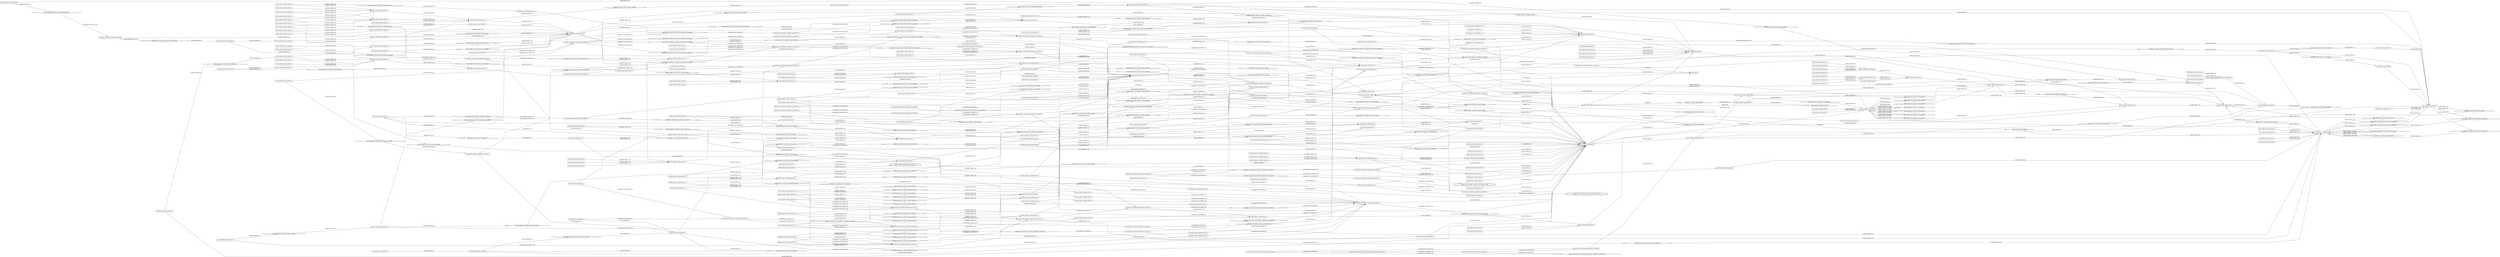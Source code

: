 digraph G {
  splines=polyline;
  rankdir=LR;
  "Thing" [ label="\"Thing::Thing\"" shape="box" ];
  "HOSO_0000060" [ label="\"HOSO_0000060::HOSO_0000060\"" shape="box" ];
  "OpenLHS-Core_0000028" [ label="\"OpenLHS-Core_0000028::OpenLHS-Core_0000028\"" shape="box" ];
  "IAO_0020010" [ label="\"IAO_0020010::IAO_0020010\"" shape="box" ];
  "HOSO_0000004" [ label="\"HOSO_0000004::HOSO_0000004\"" shape="box" ];
  "ONTORELA_C624fa67d" [ label="\"ONTORELA_C624fa67d::ONTORELA_C624fa67d\"" shape="box" ];
  "HOSO_0000016" [ label="\"HOSO_0000016::HOSO_0000016\"" shape="box" ];
  "HOSO_0000137" [ label="\"HOSO_0000137::HOSO_0000137\"" shape="box" ];
  "PDRO_0000116" [ label="\"PDRO_0000116::PDRO_0000116\"" shape="box" ];
  "HOSO_0000125" [ label="\"HOSO_0000125::HOSO_0000125\"" shape="box" ];
  "OpenLHS-Core_0000060" [ label="\"OpenLHS-Core_0000060::OpenLHS-Core_0000060\"" shape="box" ];
  "BFO_0000024" [ label="\"BFO_0000024::BFO_0000024\"" shape="box" ];
  "BFO_0000145" [ label="\"BFO_0000145::BFO_0000145\"" shape="box" ];
  "HOSO_0000028" [ label="\"HOSO_0000028::HOSO_0000028\"" shape="box" ];
  "HEPRO_0000104" [ label="\"HEPRO_0000104::HEPRO_0000104\"" shape="box" ];
  "HEPRO_0000007" [ label="\"HEPRO_0000007::HEPRO_0000007\"" shape="box" ];
  "HEPRO_0000128" [ label="\"HEPRO_0000128::HEPRO_0000128\"" shape="box" ];
  "HOSO_0000061" [ label="\"HOSO_0000061::HOSO_0000061\"" shape="box" ];
  "OpenLHS-Core_0000029" [ label="\"OpenLHS-Core_0000029::OpenLHS-Core_0000029\"" shape="box" ];
  "OBI_0100026" [ label="\"OBI_0100026::OBI_0100026\"" shape="box" ];
  "HOSO_0000102" [ label="\"HOSO_0000102::HOSO_0000102\"" shape="box" ];
  "PDRO_0000115" [ label="\"PDRO_0000115::PDRO_0000115\"" shape="box" ];
  "IAO_0000109" [ label="\"IAO_0000109::IAO_0000109\"" shape="box" ];
  "HOSO_0000126" [ label="\"HOSO_0000126::HOSO_0000126\"" shape="box" ];
  "NCBITaxon_2759" [ label="\"NCBITaxon_2759::NCBITaxon_2759\"" shape="box" ];
  "BFO_0000146" [ label="\"BFO_0000146::BFO_0000146\"" shape="box" ];
  "HOSO_0000138" [ label="\"HOSO_0000138::HOSO_0000138\"" shape="box" ];
  "BFO_0000001" [ label="\"BFO_0000001::BFO_0000001\"" shape="box" ];
  "HOSO_0000017" [ label="\"HOSO_0000017::HOSO_0000017\"" shape="box" ];
  "HOSO_0000029" [ label="\"HOSO_0000029::HOSO_0000029\"" shape="box" ];
  "HEPRO_0000103" [ label="\"HEPRO_0000103::HEPRO_0000103\"" shape="box" ];
  "HEPRO_0000006" [ label="\"HEPRO_0000006::HEPRO_0000006\"" shape="box" ];
  "HEPRO_0000127" [ label="\"HEPRO_0000127::HEPRO_0000127\"" shape="box" ];
  "OMRSE_00000211" [ label="\"OMRSE_00000211::OMRSE_00000211\"" shape="box" ];
  "HOSO_0000026" [ label="\"HOSO_0000026::HOSO_0000026\"" shape="box" ];
  "PDRO_0000114" [ label="\"PDRO_0000114::PDRO_0000114\"" shape="box" ];
  "HOSO_0000038" [ label="\"HOSO_0000038::HOSO_0000038\"" shape="box" ];
  "HOSO_0000123" [ label="\"HOSO_0000123::HOSO_0000123\"" shape="box" ];
  "HOSO_0000014" [ label="\"HOSO_0000014::HOSO_0000014\"" shape="box" ];
  "BFO_0000034" [ label="\"BFO_0000034::BFO_0000034\"" shape="box" ];
  "HEPRO_0000102" [ label="\"HEPRO_0000102::HEPRO_0000102\"" shape="box" ];
  "OMRSE_00000061" [ label="\"OMRSE_00000061::OMRSE_00000061\"" shape="box" ];
  "HEPRO_0000005" [ label="\"HEPRO_0000005::HEPRO_0000005\"" shape="box" ];
  "HEPRO_0000017" [ label="\"HEPRO_0000017::HEPRO_0000017\"" shape="box" ];
  "OMRSE_00000212" [ label="\"OMRSE_00000212::OMRSE_00000212\"" shape="box" ];
  "HOSO_0000124" [ label="\"HOSO_0000124::HOSO_0000124\"" shape="box" ];
  "IOIO_0000006" [ label="\"IOIO_0000006::IOIO_0000006\"" shape="box" ];
  "HOSO_0000003" [ label="\"HOSO_0000003::HOSO_0000003\"" shape="box" ];
  "OpenLHS-Core_0000051" [ label="\"OpenLHS-Core_0000051::OpenLHS-Core_0000051\"" shape="box" ];
  "HOSO_0000100" [ label="\"HOSO_0000100::HOSO_0000100\"" shape="box" ];
  "BFO_0000035" [ label="\"BFO_0000035::BFO_0000035\"" shape="box" ];
  "BFO_0000011" [ label="\"BFO_0000011::BFO_0000011\"" shape="box" ];
  "BFO_0000023" [ label="\"BFO_0000023::BFO_0000023\"" shape="box" ];
  "BFO_0000144" [ label="\"BFO_0000144::BFO_0000144\"" shape="box" ];
  "HOSO_0000039" [ label="\"HOSO_0000039::HOSO_0000039\"" shape="box" ];
  "ONTORELA_C2875fe2d" [ label="\"ONTORELA_C2875fe2d::ONTORELA_C2875fe2d\"" shape="box" ];
  "HEPRO_0000101" [ label="\"HEPRO_0000101::HEPRO_0000101\"" shape="box" ];
  "IAO_0020000" [ label="\"IAO_0020000::IAO_0020000\"" shape="box" ];
  "OMRSE_00000062" [ label="\"OMRSE_00000062::OMRSE_00000062\"" shape="box" ];
  "HEPRO_0000004" [ label="\"HEPRO_0000004::HEPRO_0000004\"" shape="box" ];
  "HEPRO_0000125" [ label="\"HEPRO_0000125::HEPRO_0000125\"" shape="box" ];
  "IAO_0000033" [ label="\"IAO_0000033::IAO_0000033\"" shape="box" ];
  "HEPRO_0000016" [ label="\"HEPRO_0000016::HEPRO_0000016\"" shape="box" ];
  "HOSO_0000040" [ label="\"HOSO_0000040::HOSO_0000040\"" shape="box" ];
  "HOSO_0000052" [ label="\"HOSO_0000052::HOSO_0000052\"" shape="box" ];
  "ONTORELA_C6a3e089c" [ label="\"ONTORELA_C6a3e089c::ONTORELA_C6a3e089c\"" shape="box" ];
  "OpenLHS-Core_0000024" [ label="\"OpenLHS-Core_0000024::OpenLHS-Core_0000024\"" shape="box" ];
  "OpenLHS-Core_0000036" [ label="\"OpenLHS-Core_0000036::OpenLHS-Core_0000036\"" shape="box" ];
  "OpenLHS-Core_0000012" [ label="\"OpenLHS-Core_0000012::OpenLHS-Core_0000012\"" shape="box" ];
  "IOIO_0000005" [ label="\"IOIO_0000005::IOIO_0000005\"" shape="box" ];
  "PDRO_0000112" [ label="\"PDRO_0000112::PDRO_0000112\"" shape="box" ];
  "HOSO_0000008" [ label="\"HOSO_0000008::HOSO_0000008\"" shape="box" ];
  "BFO_0000020" [ label="\"BFO_0000020::BFO_0000020\"" shape="box" ];
  "BFO_0000141" [ label="\"BFO_0000141::BFO_0000141\"" shape="box" ];
  "ONTORELA_C5c900f41" [ label="\"ONTORELA_C5c900f41::ONTORELA_C5c900f41\"" shape="box" ];
  "HOSO_0000041" [ label="\"HOSO_0000041::HOSO_0000041\"" shape="box" ];
  "IOIO_0000004" [ label="\"IOIO_0000004::IOIO_0000004\"" shape="box" ];
  "OpenLHS-Core_0000013" [ label="\"OpenLHS-Core_0000013::OpenLHS-Core_0000013\"" shape="box" ];
  "IAO_0000646" [ label="\"IAO_0000646::IAO_0000646\"" shape="box" ];
  "OpenLHS-Core_0000025" [ label="\"OpenLHS-Core_0000025::OpenLHS-Core_0000025\"" shape="box" ];
  "OBI_0000245" [ label="\"OBI_0000245::OBI_0000245\"" shape="box" ];
  "PDRO_0000111" [ label="\"PDRO_0000111::PDRO_0000111\"" shape="box" ];
  "HOSO_0000053" [ label="\"HOSO_0000053::HOSO_0000053\"" shape="box" ];
  "Agent" [ label="\"Agent::Agent\"" shape="box" ];
  "HEPRO_0000030" [ label="\"HEPRO_0000030::HEPRO_0000030\"" shape="box" ];
  "HOSO_0000009" [ label="\"HOSO_0000009::HOSO_0000009\"" shape="box" ];
  "BFO_0000142" [ label="\"BFO_0000142::BFO_0000142\"" shape="box" ];
  "HOSO_0000062" [ label="\"HOSO_0000062::HOSO_0000062\"" shape="box" ];
  "IAO_0000027" [ label="\"IAO_0000027::IAO_0000027\"" shape="box" ];
  "HOSO_0000050" [ label="\"HOSO_0000050::HOSO_0000050\"" shape="box" ];
  "IOIO_0000003" [ label="\"IOIO_0000003::IOIO_0000003\"" shape="box" ];
  "OpenLHS-Core_0000026" [ label="\"OpenLHS-Core_0000026::OpenLHS-Core_0000026\"" shape="box" ];
  "IOIO_0000015" [ label="\"IOIO_0000015::IOIO_0000015\"" shape="box" ];
  "IAO_0020020" [ label="\"IAO_0020020::IAO_0020020\"" shape="box" ];
  "BFO_0000030" [ label="\"BFO_0000030::BFO_0000030\"" shape="box" ];
  "OGMS_0000060" [ label="\"OGMS_0000060::OGMS_0000060\"" shape="box" ];
  "HOSO_0000103" [ label="\"HOSO_0000103::HOSO_0000103\"" shape="box" ];
  "PDRO_0000110" [ label="\"PDRO_0000110::PDRO_0000110\"" shape="box" ];
  "OGMS_0000061" [ label="\"OGMS_0000061::OGMS_0000061\"" shape="box" ];
  "HOSO_0000139" [ label="\"HOSO_0000139::HOSO_0000139\"" shape="box" ];
  "HOSO_0000006" [ label="\"HOSO_0000006::HOSO_0000006\"" shape="box" ];
  "HOSO_0000018" [ label="\"HOSO_0000018::HOSO_0000018\"" shape="box" ];
  "OGMS_0000102" [ label="\"OGMS_0000102::OGMS_0000102\"" shape="box" ];
  "HOSO_0000051" [ label="\"HOSO_0000051::HOSO_0000051\"" shape="box" ];
  "HEPRO_0000009" [ label="\"HEPRO_0000009::HEPRO_0000009\"" shape="box" ];
  "HOSO_0000063" [ label="\"HOSO_0000063::HOSO_0000063\"" shape="box" ];
  "IOIO_0000014" [ label="\"IOIO_0000014::IOIO_0000014\"" shape="box" ];
  "OMRSE_00000204" [ label="\"OMRSE_00000204::OMRSE_00000204\"" shape="box" ];
  "OpenLHS-Core_0000027" [ label="\"OpenLHS-Core_0000027::OpenLHS-Core_0000027\"" shape="box" ];
  "IOIO_0000002" [ label="\"IOIO_0000002::IOIO_0000002\"" shape="box" ];
  "BFO_0000140" [ label="\"BFO_0000140::BFO_0000140\"" shape="box" ];
  "HOSO_0000019" [ label="\"HOSO_0000019::HOSO_0000019\"" shape="box" ];
  "BFO_0000031" [ label="\"BFO_0000031::BFO_0000031\"" shape="box" ];
  "NCBITaxon_10239" [ label="\"NCBITaxon_10239::NCBITaxon_10239\"" shape="box" ];
  "HEPRO_0000105" [ label="\"HEPRO_0000105::HEPRO_0000105\"" shape="box" ];
  "HEPRO_0000008" [ label="\"HEPRO_0000008::HEPRO_0000008\"" shape="box" ];
  "HEPRO_0000129" [ label="\"HEPRO_0000129::HEPRO_0000129\"" shape="box" ];
  "IAO_0000005" [ label="\"IAO_0000005::IAO_0000005\"" shape="box" ];
  "IOIO_0000001" [ label="\"IOIO_0000001::IOIO_0000001\"" shape="box" ];
  "IOIO_0000013" [ label="\"IOIO_0000013::IOIO_0000013\"" shape="box" ];
  "OpenLHS-Core_0000044" [ label="\"OpenLHS-Core_0000044::OpenLHS-Core_0000044\"" shape="box" ];
  "BFO_0000040" [ label="\"BFO_0000040::BFO_0000040\"" shape="box" ];
  "OpenLHS-Core_0000056" [ label="\"OpenLHS-Core_0000056::OpenLHS-Core_0000056\"" shape="box" ];
  "OMRSE_00000209" [ label="\"OMRSE_00000209::OMRSE_00000209\"" shape="box" ];
  "HOSO_0000068" [ label="\"HOSO_0000068::HOSO_0000068\"" shape="box" ];
  "OpenLHS-Core_0000020" [ label="\"OpenLHS-Core_0000020::OpenLHS-Core_0000020\"" shape="box" ];
  "HOSO_0000044" [ label="\"HOSO_0000044::HOSO_0000044\"" shape="box" ];
  "HOSO_0000056" [ label="\"HOSO_0000056::HOSO_0000056\"" shape="box" ];
  "HOSO_0000032" [ label="\"HOSO_0000032::HOSO_0000032\"" shape="box" ];
  "HEPRO_0000011" [ label="\"HEPRO_0000011::HEPRO_0000011\"" shape="box" ];
  "HEPRO_0000023" [ label="\"HEPRO_0000023::HEPRO_0000023\"" shape="box" ];
  "BFO_0000008" [ label="\"BFO_0000008::BFO_0000008\"" shape="box" ];
  "IOIO_0000012" [ label="\"IOIO_0000012::IOIO_0000012\"" shape="box" ];
  "OpenLHS-Core_0000057" [ label="\"OpenLHS-Core_0000057::OpenLHS-Core_0000057\"" shape="box" ];
  "IAO_0000028" [ label="\"IAO_0000028::IAO_0000028\"" shape="box" ];
  "OpenLHS-Core_0000033" [ label="\"OpenLHS-Core_0000033::OpenLHS-Core_0000033\"" shape="box" ];
  "OpenLHS-Core_0000045" [ label="\"OpenLHS-Core_0000045::OpenLHS-Core_0000045\"" shape="box" ];
  "SEPIO_0000187" [ label="\"SEPIO_0000187::SEPIO_0000187\"" shape="box" ];
  "HOSO_0000069" [ label="\"HOSO_0000069::HOSO_0000069\"" shape="box" ];
  "OpenLHS-Core_0000021" [ label="\"OpenLHS-Core_0000021::OpenLHS-Core_0000021\"" shape="box" ];
  "HOSO_0000033" [ label="\"HOSO_0000033::HOSO_0000033\"" shape="box" ];
  "HOSO_0000142" [ label="\"HOSO_0000142::HOSO_0000142\"" shape="box" ];
  "HOSO_0000045" [ label="\"HOSO_0000045::HOSO_0000045\"" shape="box" ];
  "HEPRO_0000010" [ label="\"HEPRO_0000010::HEPRO_0000010\"" shape="box" ];
  "OGMS_0000086" [ label="\"OGMS_0000086::OGMS_0000086\"" shape="box" ];
  "HEPRO_0000022" [ label="\"HEPRO_0000022::HEPRO_0000022\"" shape="box" ];
  "BFO_0000009" [ label="\"BFO_0000009::BFO_0000009\"" shape="box" ];
  "IOIO_0000011" [ label="\"IOIO_0000011::IOIO_0000011\"" shape="box" ];
  "IAO_0000104" [ label="\"IAO_0000104::IAO_0000104\"" shape="box" ];
  "HOSO_0000030" [ label="\"HOSO_0000030::HOSO_0000030\"" shape="box" ];
  "IAO_0000310" [ label="\"IAO_0000310::IAO_0000310\"" shape="box" ];
  "ONTORELA_C3f6f3e4f" [ label="\"ONTORELA_C3f6f3e4f::ONTORELA_C3f6f3e4f\"" shape="box" ];
  "IAO_0000007" [ label="\"IAO_0000007::IAO_0000007\"" shape="box" ];
  "NCBITaxon_2" [ label="\"NCBITaxon_2::NCBITaxon_2\"" shape="box" ];
  "OpenLHS-Core_0000022" [ label="\"OpenLHS-Core_0000022::OpenLHS-Core_0000022\"" shape="box" ];
  "OpenLHS-Core_0000034" [ label="\"OpenLHS-Core_0000034::OpenLHS-Core_0000034\"" shape="box" ];
  "OpenLHS-Core_0000010" [ label="\"OpenLHS-Core_0000010::OpenLHS-Core_0000010\"" shape="box" ];
  "SEPIO_0000174" [ label="\"SEPIO_0000174::SEPIO_0000174\"" shape="box" ];
  "HOSO_0000042" [ label="\"HOSO_0000042::HOSO_0000042\"" shape="box" ];
  "HOSO_0000054" [ label="\"HOSO_0000054::HOSO_0000054\"" shape="box" ];
  "OBI_0000011" [ label="\"OBI_0000011::OBI_0000011\"" shape="box" ];
  "ONTORELA_C73b67cf5" [ label="\"ONTORELA_C73b67cf5::ONTORELA_C73b67cf5\"" shape="box" ];
  "HEPRO_0000130" [ label="\"HEPRO_0000130::HEPRO_0000130\"" shape="box" ];
  "HEPRO_0000021" [ label="\"HEPRO_0000021::HEPRO_0000021\"" shape="box" ];
  "BFO_0000006" [ label="\"BFO_0000006::BFO_0000006\"" shape="box" ];
  "BFO_0000018" [ label="\"BFO_0000018::BFO_0000018\"" shape="box" ];
  "IOIO_0000010" [ label="\"IOIO_0000010::IOIO_0000010\"" shape="box" ];
  "HOSO_0000140" [ label="\"HOSO_0000140::HOSO_0000140\"" shape="box" ];
  "OpenLHS-Core_0000035" [ label="\"OpenLHS-Core_0000035::OpenLHS-Core_0000035\"" shape="box" ];
  "OpenLHS-Core_0000011" [ label="\"OpenLHS-Core_0000011::OpenLHS-Core_0000011\"" shape="box" ];
  "OpenLHS-Core_0000023" [ label="\"OpenLHS-Core_0000023::OpenLHS-Core_0000023\"" shape="box" ];
  "HOSO_0000055" [ label="\"HOSO_0000055::HOSO_0000055\"" shape="box" ];
  "HOSO_0000067" [ label="\"HOSO_0000067::HOSO_0000067\"" shape="box" ];
  "HOSO_0000031" [ label="\"HOSO_0000031::HOSO_0000031\"" shape="box" ];
  "HOSO_0000043" [ label="\"HOSO_0000043::HOSO_0000043\"" shape="box" ];
  "ONTORELA_Cdb7d47d" [ label="\"ONTORELA_Cdb7d47d::ONTORELA_Cdb7d47d\"" shape="box" ];
  "HEPRO_0000020" [ label="\"HEPRO_0000020::HEPRO_0000020\"" shape="box" ];
  "OGMS_0000129" [ label="\"OGMS_0000129::OGMS_0000129\"" shape="box" ];
  "BFO_0000019" [ label="\"BFO_0000019::BFO_0000019\"" shape="box" ];
  "IOIO_0000021" [ label="\"IOIO_0000021::IOIO_0000021\"" shape="box" ];
  "IAO_0000300" [ label="\"IAO_0000300::IAO_0000300\"" shape="box" ];
  "IAO_0000578" [ label="\"IAO_0000578::IAO_0000578\"" shape="box" ];
  "HOSO_0000048" [ label="\"HOSO_0000048::HOSO_0000048\"" shape="box" ];
  "HOSO_0000145" [ label="\"HOSO_0000145::HOSO_0000145\"" shape="box" ];
  "NCBITaxon_2157" [ label="\"NCBITaxon_2157::NCBITaxon_2157\"" shape="box" ];
  "HOSO_0000036" [ label="\"HOSO_0000036::HOSO_0000036\"" shape="box" ];
  "OpenLHS-Core_0000052" [ label="\"OpenLHS-Core_0000052::OpenLHS-Core_0000052\"" shape="box" ];
  "HOSO_0000012" [ label="\"HOSO_0000012::HOSO_0000012\"" shape="box" ];
  "HOSO_0000121" [ label="\"HOSO_0000121::HOSO_0000121\"" shape="box" ];
  "BFO_0000004" [ label="\"BFO_0000004::BFO_0000004\"" shape="box" ];
  "BFO_0000016" [ label="\"BFO_0000016::BFO_0000016\"" shape="box" ];
  "PDRO_0000109" [ label="\"PDRO_0000109::PDRO_0000109\"" shape="box" ];
  "NCBITaxon_9606" [ label="\"NCBITaxon_9606::NCBITaxon_9606\"" shape="box" ];
  "HDRN_0000002" [ label="\"HDRN_0000002::HDRN_0000002\"" shape="box" ];
  "OGMS_0000031" [ label="\"OGMS_0000031::OGMS_0000031\"" shape="box" ];
  "HEPRO_0000100" [ label="\"HEPRO_0000100::HEPRO_0000100\"" shape="box" ];
  "HEPRO_0000003" [ label="\"HEPRO_0000003::HEPRO_0000003\"" shape="box" ];
  "HEPRO_0000015" [ label="\"HEPRO_0000015::HEPRO_0000015\"" shape="box" ];
  "BFO_0000028" [ label="\"BFO_0000028::BFO_0000028\"" shape="box" ];
  "OMRSE_00000210" [ label="\"OMRSE_00000210::OMRSE_00000210\"" shape="box" ];
  "OpenLHS-Core_0000009" [ label="\"OpenLHS-Core_0000009::OpenLHS-Core_0000009\"" shape="box" ];
  "PDRO_0000042" [ label="\"PDRO_0000042::PDRO_0000042\"" shape="box" ];
  "IAO_0000577" [ label="\"IAO_0000577::IAO_0000577\"" shape="box" ];
  "IOIO_0000020" [ label="\"IOIO_0000020::IOIO_0000020\"" shape="box" ];
  "HOSO_0000037" [ label="\"HOSO_0000037::HOSO_0000037\"" shape="box" ];
  "HOSO_0000049" [ label="\"HOSO_0000049::HOSO_0000049\"" shape="box" ];
  "OpenLHS-Core_0000053" [ label="\"OpenLHS-Core_0000053::OpenLHS-Core_0000053\"" shape="box" ];
  "HOSO_0000013" [ label="\"HOSO_0000013::HOSO_0000013\"" shape="box" ];
  "OpenLHS-Core_0000065" [ label="\"OpenLHS-Core_0000065::OpenLHS-Core_0000065\"" shape="box" ];
  "BFO_0000182" [ label="\"BFO_0000182::BFO_0000182\"" shape="box" ];
  "HOSO_0000122" [ label="\"HOSO_0000122::HOSO_0000122\"" shape="box" ];
  "OBI_0000260" [ label="\"OBI_0000260::OBI_0000260\"" shape="box" ];
  "HDRN_0000003" [ label="\"HDRN_0000003::HDRN_0000003\"" shape="box" ];
  "HEPRO_0000014" [ label="\"HEPRO_0000014::HEPRO_0000014\"" shape="box" ];
  "BFO_0000017" [ label="\"BFO_0000017::BFO_0000017\"" shape="box" ];
  "BFO_0000029" [ label="\"BFO_0000029::BFO_0000029\"" shape="box" ];
  "PDRO_0000041" [ label="\"PDRO_0000041::PDRO_0000041\"" shape="box" ];
  "HOSO_0000046" [ label="\"HOSO_0000046::HOSO_0000046\"" shape="box" ];
  "OpenLHS-Core_0000054" [ label="\"OpenLHS-Core_0000054::OpenLHS-Core_0000054\"" shape="box" ];
  "HOSO_0000022" [ label="\"HOSO_0000022::HOSO_0000022\"" shape="box" ];
  "AgentCapability" [ label="\"AgentCapability::AgentCapability\"" shape="box" ];
  "OpenLHS-Core_0000030" [ label="\"OpenLHS-Core_0000030::OpenLHS-Core_0000030\"" shape="box" ];
  "HOSO_0000034" [ label="\"HOSO_0000034::HOSO_0000034\"" shape="box" ];
  "HOSO_0000010" [ label="\"HOSO_0000010::HOSO_0000010\"" shape="box" ];
  "BFO_0000026" [ label="\"BFO_0000026::BFO_0000026\"" shape="box" ];
  "BFO_0000147" [ label="\"BFO_0000147::BFO_0000147\"" shape="box" ];
  "OGMS_0000142" [ label="\"OGMS_0000142::OGMS_0000142\"" shape="box" ];
  "BFO_0000038" [ label="\"BFO_0000038::BFO_0000038\"" shape="box" ];
  "OGMS_0000045" [ label="\"OGMS_0000045::OGMS_0000045\"" shape="box" ];
  "BFO_0000002" [ label="\"BFO_0000002::BFO_0000002\"" shape="box" ];
  "HEPRO_0000001" [ label="\"HEPRO_0000001::HEPRO_0000001\"" shape="box" ];
  "IAO_0000030" [ label="\"IAO_0000030::IAO_0000030\"" shape="box" ];
  "HEPRO_0000013" [ label="\"HEPRO_0000013::HEPRO_0000013\"" shape="box" ];
  "HEPRO_0000025" [ label="\"HEPRO_0000025::HEPRO_0000025\"" shape="box" ];
  "PDRO_0000040" [ label="\"PDRO_0000040::PDRO_0000040\"" shape="box" ];
  "IAO_0000422" [ label="\"IAO_0000422::IAO_0000422\"" shape="box" ];
  "IAO_0000579" [ label="\"IAO_0000579::IAO_0000579\"" shape="box" ];
  "OpenLHS-Core_0000055" [ label="\"OpenLHS-Core_0000055::OpenLHS-Core_0000055\"" shape="box" ];
  "OpenLHS-Core_0000031" [ label="\"OpenLHS-Core_0000031::OpenLHS-Core_0000031\"" shape="box" ];
  "HOSO_0000035" [ label="\"HOSO_0000035::HOSO_0000035\"" shape="box" ];
  "OpenLHS-Core_0000043" [ label="\"OpenLHS-Core_0000043::OpenLHS-Core_0000043\"" shape="box" ];
  "HOSO_0000047" [ label="\"HOSO_0000047::HOSO_0000047\"" shape="box" ];
  "PDRO_0000117" [ label="\"PDRO_0000117::PDRO_0000117\"" shape="box" ];
  "HOSO_0000011" [ label="\"HOSO_0000011::HOSO_0000011\"" shape="box" ];
  "HOSO_0000120" [ label="\"HOSO_0000120::HOSO_0000120\"" shape="box" ];
  "HOSO_0000023" [ label="\"HOSO_0000023::HOSO_0000023\"" shape="box" ];
  "BFO_0000015" [ label="\"BFO_0000015::BFO_0000015\"" shape="box" ];
  "BFO_0000027" [ label="\"BFO_0000027::BFO_0000027\"" shape="box" ];
  "BFO_0000148" [ label="\"BFO_0000148::BFO_0000148\"" shape="box" ];
  "BFO_0000003" [ label="\"BFO_0000003::BFO_0000003\"" shape="box" ];
  "OGMS_0000020" [ label="\"OGMS_0000020::OGMS_0000020\"" shape="box" ];
  "OGMS_0000141" [ label="\"OGMS_0000141::OGMS_0000141\"" shape="box" ];
  "HEPRO_0000012" [ label="\"HEPRO_0000012::HEPRO_0000012\"" shape="box" ];
  "OpenLHS-Core_0000054_OpenLHS-Core_0000059_Literal" [ label="\"OpenLHS-Core_0000054_OpenLHS-Core_0000059_Literal\"" shape="doubleoctagon" ];
  "OpenLHS-Core_0000057_OpenLHS-Core_0000058_string" [ label="\"OpenLHS-Core_0000057_OpenLHS-Core_0000058_string\"" shape="doubleoctagon" ];
  "HDRN_0000003_HDRN_0000001_dateTime" [ label="\"HDRN_0000003_HDRN_0000001_dateTime\"" shape="doubleoctagon" ];
  "HOSO_0000060_IAO_0000136_HOSO_0000062" [ label="\"HOSO_0000060_IAO_0000136_HOSO_0000062\"" shape="Mdiamond" ];
  "OpenLHS-Core_0000028_OBI_0000312_OpenLHS-Core_0000035" [ label="\"OpenLHS-Core_0000028_OBI_0000312_OpenLHS-Core_0000035\"" shape="Mdiamond" ];
  "IAO_0020010_OBI_0000299_IAO_0020000" [ label="\"IAO_0020010_OBI_0000299_IAO_0020000\"" shape="Mdiamond" ];
  "ONTORELA_C624fa67d_IAO_0000136_HOSO_0000137" [ label="\"ONTORELA_C624fa67d_IAO_0000136_HOSO_0000137\"" shape="Mdiamond" ];
  "HOSO_0000137_IAO_0000235_HOSO_0000003" [ label="\"HOSO_0000137_IAO_0000235_HOSO_0000003\"" shape="Mdiamond" ];
  "HOSO_0000028_BFO_0000051_HOSO_0000014" [ label="\"HOSO_0000028_BFO_0000051_HOSO_0000014\"" shape="Mdiamond" ];
  "HEPRO_0000007_OBI_0000312_HEPRO_0000006" [ label="\"HEPRO_0000007_OBI_0000312_HEPRO_0000006\"" shape="Mdiamond" ];
  "HEPRO_0000128_RO_0002180_HEPRO_0000130" [ label="\"HEPRO_0000128_RO_0002180_HEPRO_0000130\"" shape="Mdiamond" ];
  "HOSO_0000138_IAO_0000219_HOSO_0000009" [ label="\"HOSO_0000138_IAO_0000219_HOSO_0000009\"" shape="Mdiamond" ];
  "BFO_0000001_IAO_0000235_IAO_0000030" [ label="\"BFO_0000001_IAO_0000235_IAO_0000030\"" shape="Mdiamond" ];
  "HEPRO_0000006_OBI_0000293_HEPRO_0000008" [ label="\"HEPRO_0000006_OBI_0000293_HEPRO_0000008\"" shape="Mdiamond" ];
  "HEPRO_0000127_RO_0002180_HEPRO_0000129" [ label="\"HEPRO_0000127_RO_0002180_HEPRO_0000129\"" shape="Mdiamond" ];
  "HEPRO_0000017_IAO_0000136_OpenLHS-Core_0000060" [ label="\"HEPRO_0000017_IAO_0000136_OpenLHS-Core_0000060\"" shape="Mdiamond" ];
  "HOSO_0000124_RO_0002180_HOSO_0000126" [ label="\"HOSO_0000124_RO_0002180_HOSO_0000126\"" shape="Mdiamond" ];
  "HOSO_0000124_RO_0002180_HOSO_0000100" [ label="\"HOSO_0000124_RO_0002180_HOSO_0000100\"" shape="Mdiamond" ];
  "IOIO_0000006_OpenLHS-Core_0000070_IOIO_0000003" [ label="\"IOIO_0000006_OpenLHS-Core_0000070_IOIO_0000003\"" shape="Mdiamond" ];
  "HOSO_0000003_IAO_0000219_OBI_0100026" [ label="\"HOSO_0000003_IAO_0000219_OBI_0100026\"" shape="Mdiamond" ];
  "OpenLHS-Core_0000051_IAO_0000136_BFO_0000002" [ label="\"OpenLHS-Core_0000051_IAO_0000136_BFO_0000002\"" shape="Mdiamond" ];
  "HOSO_0000039_IAO_0000136_ONTORELA_Cdb7d47d" [ label="\"HOSO_0000039_IAO_0000136_ONTORELA_Cdb7d47d\"" shape="Mdiamond" ];
  "ONTORELA_C2875fe2d_RO_0000059_IAO_0000104" [ label="\"ONTORELA_C2875fe2d_RO_0000059_IAO_0000104\"" shape="Mdiamond" ];
  "IAO_0020000_OBI_0000312_IAO_0020010" [ label="\"IAO_0020000_OBI_0000312_IAO_0020010\"" shape="Mdiamond" ];
  "IAO_0020000_IAO_0000219_BFO_0000001" [ label="\"IAO_0020000_IAO_0000219_BFO_0000001\"" shape="Mdiamond" ];
  "OMRSE_00000062_OMRSE_00000068_OBI_0000245" [ label="\"OMRSE_00000062_OMRSE_00000068_OBI_0000245\"" shape="Mdiamond" ];
  "OMRSE_00000062_RO_0000053_BFO_0000034" [ label="\"OMRSE_00000062_RO_0000053_BFO_0000034\"" shape="Mdiamond" ];
  "HEPRO_0000004_OpenLHS-Core_0000067_HEPRO_0000030" [ label="\"HEPRO_0000004_OpenLHS-Core_0000067_HEPRO_0000030\"" shape="Mdiamond" ];
  "HEPRO_0000004_RO_0002018_HEPRO_0000005" [ label="\"HEPRO_0000004_RO_0002018_HEPRO_0000005\"" shape="Mdiamond" ];
  "HEPRO_0000125_RO_0002180_IOIO_0000013" [ label="\"HEPRO_0000125_RO_0002180_IOIO_0000013\"" shape="Mdiamond" ];
  "HEPRO_0000125_RO_0002180_HEPRO_0000017" [ label="\"HEPRO_0000125_RO_0002180_HEPRO_0000017\"" shape="Mdiamond" ];
  "IAO_0000033_OpenLHS-Core_0000007_BFO_0000015" [ label="\"IAO_0000033_OpenLHS-Core_0000007_BFO_0000015\"" shape="Mdiamond" ];
  "IAO_0000033_OpenLHS-Core_0000066_BFO_0000015" [ label="\"IAO_0000033_OpenLHS-Core_0000066_BFO_0000015\"" shape="Mdiamond" ];
  "IAO_0000033_IAO_0000136_BFO_0000017" [ label="\"IAO_0000033_IAO_0000136_BFO_0000017\"" shape="Mdiamond" ];
  "HEPRO_0000016_IAO_0000136_HEPRO_0000005" [ label="\"HEPRO_0000016_IAO_0000136_HEPRO_0000005\"" shape="Mdiamond" ];
  "ONTORELA_C6a3e089c_has_agent_OBI_0000245" [ label="\"ONTORELA_C6a3e089c_has_agent_OBI_0000245\"" shape="Mdiamond" ];
  "OpenLHS-Core_0000024_BFO_0000050_IAO_0000422" [ label="\"OpenLHS-Core_0000024_BFO_0000050_IAO_0000422\"" shape="Mdiamond" ];
  "OpenLHS-Core_0000036_OpenLHS-Core_0000067_OpenLHS-Core_0000028" [ label="\"OpenLHS-Core_0000036_OpenLHS-Core_0000067_OpenLHS-Core_0000028\"" shape="Mdiamond" ];
  "OpenLHS-Core_0000012_OpenLHS-Core_0000008_OpenLHS-Core_0000013" [ label="\"OpenLHS-Core_0000012_OpenLHS-Core_0000008_OpenLHS-Core_0000013\"" shape="Mdiamond" ];
  "IOIO_0000005_OpenLHS-Core_0000070_IOIO_0000001" [ label="\"IOIO_0000005_OpenLHS-Core_0000070_IOIO_0000001\"" shape="Mdiamond" ];
  "HOSO_0000008_RO_0000087_HOSO_0000006" [ label="\"HOSO_0000008_RO_0000087_HOSO_0000006\"" shape="Mdiamond" ];
  "BFO_0000020_RO_0000059_BFO_0000031" [ label="\"BFO_0000020_RO_0000059_BFO_0000031\"" shape="Mdiamond" ];
  "ONTORELA_C5c900f41_IAO_0000136_HOSO_0000137" [ label="\"ONTORELA_C5c900f41_IAO_0000136_HOSO_0000137\"" shape="Mdiamond" ];
  "HOSO_0000041_OBI_0000299_ONTORELA_C624fa67d" [ label="\"HOSO_0000041_OBI_0000299_ONTORELA_C624fa67d\"" shape="Mdiamond" ];
  "OpenLHS-Core_0000013_OpenLHS-Core_0000001_OpenLHS-Core_0000012" [ label="\"OpenLHS-Core_0000013_OpenLHS-Core_0000001_OpenLHS-Core_0000012\"" shape="Mdiamond" ];
  "OpenLHS-Core_0000025_BFO_0000050_IAO_0000422" [ label="\"OpenLHS-Core_0000025_BFO_0000050_IAO_0000422\"" shape="Mdiamond" ];
  "PDRO_0000111_OpenLHS-Core_0000070_PDRO_0000041" [ label="\"PDRO_0000111_OpenLHS-Core_0000070_PDRO_0000041\"" shape="Mdiamond" ];
  "Agent_has_capability_AgentCapability" [ label="\"Agent_has_capability_AgentCapability\"" shape="Mdiamond" ];
  "Agent_agent_in_BFO_0000015" [ label="\"Agent_agent_in_BFO_0000015\"" shape="Mdiamond" ];
  "HOSO_0000009_RO_0002350_HOSO_0000008" [ label="\"HOSO_0000009_RO_0002350_HOSO_0000008\"" shape="Mdiamond" ];
  "HOSO_0000062_RO_0000087_HOSO_0000061" [ label="\"HOSO_0000062_RO_0000087_HOSO_0000061\"" shape="Mdiamond" ];
  "IOIO_0000003_RO_0002180_IOIO_0000014" [ label="\"IOIO_0000003_RO_0002180_IOIO_0000014\"" shape="Mdiamond" ];
  "IOIO_0000003_RO_0002180_IOIO_0000006" [ label="\"IOIO_0000003_RO_0002180_IOIO_0000006\"" shape="Mdiamond" ];
  "OpenLHS-Core_0000026_RO_0002180_OpenLHS-Core_0000023" [ label="\"OpenLHS-Core_0000026_RO_0002180_OpenLHS-Core_0000023\"" shape="Mdiamond" ];
  "IOIO_0000015_RO_0002180_IOIO_0000011" [ label="\"IOIO_0000015_RO_0002180_IOIO_0000011\"" shape="Mdiamond" ];
  "IOIO_0000015_RO_0002180_IOIO_0000014" [ label="\"IOIO_0000015_RO_0002180_IOIO_0000014\"" shape="Mdiamond" ];
  "IAO_0020020_BFO_0000051_IAO_0020000" [ label="\"IAO_0020020_BFO_0000051_IAO_0020000\"" shape="Mdiamond" ];
  "PDRO_0000110_OpenLHS-Core_0000070_PDRO_0000041" [ label="\"PDRO_0000110_OpenLHS-Core_0000070_PDRO_0000041\"" shape="Mdiamond" ];
  "HOSO_0000139_RO_0002479_HOSO_0000004" [ label="\"HOSO_0000139_RO_0002479_HOSO_0000004\"" shape="Mdiamond" ];
  "HOSO_0000063_RO_0002180_OpenLHS-Core_0000020" [ label="\"HOSO_0000063_RO_0002180_OpenLHS-Core_0000020\"" shape="Mdiamond" ];
  "HOSO_0000063_BFO_0000050_HOSO_0000060" [ label="\"HOSO_0000063_BFO_0000050_HOSO_0000060\"" shape="Mdiamond" ];
  "IOIO_0000014_IAO_0000219_NCBITaxon_9606" [ label="\"IOIO_0000014_IAO_0000219_NCBITaxon_9606\"" shape="Mdiamond" ];
  "OpenLHS-Core_0000027_BFO_0000051_IAO_0000033" [ label="\"OpenLHS-Core_0000027_BFO_0000051_IAO_0000033\"" shape="Mdiamond" ];
  "HOSO_0000019_IAO_0000136_HOSO_0000060" [ label="\"HOSO_0000019_IAO_0000136_HOSO_0000060\"" shape="Mdiamond" ];
  "BFO_0000031_RO_0000058_BFO_0000020" [ label="\"BFO_0000031_RO_0000058_BFO_0000020\"" shape="Mdiamond" ];
  "HEPRO_0000008_OBI_0000312_HEPRO_0000005" [ label="\"HEPRO_0000008_OBI_0000312_HEPRO_0000005\"" shape="Mdiamond" ];
  "IOIO_0000001_RO_0002180_IOIO_0000005" [ label="\"IOIO_0000001_RO_0002180_IOIO_0000005\"" shape="Mdiamond" ];
  "IOIO_0000001_RO_0002180_IOIO_0000014" [ label="\"IOIO_0000001_RO_0002180_IOIO_0000014\"" shape="Mdiamond" ];
  "IOIO_0000013_IAO_0000219_OBI_0100026" [ label="\"IOIO_0000013_IAO_0000219_OBI_0100026\"" shape="Mdiamond" ];
  "OpenLHS-Core_0000044_IAO_0000136_OpenLHS-Core_0000043" [ label="\"OpenLHS-Core_0000044_IAO_0000136_OpenLHS-Core_0000043\"" shape="Mdiamond" ];
  "OpenLHS-Core_0000056_RO_0002180_OpenLHS-Core_0000055" [ label="\"OpenLHS-Core_0000056_RO_0002180_OpenLHS-Core_0000055\"" shape="Mdiamond" ];
  "OpenLHS-Core_0000056_RO_0002180_OpenLHS-Core_0000057" [ label="\"OpenLHS-Core_0000056_RO_0002180_OpenLHS-Core_0000057\"" shape="Mdiamond" ];
  "HOSO_0000068_RO_0002087_HOSO_0000012" [ label="\"HOSO_0000068_RO_0002087_HOSO_0000012\"" shape="Mdiamond" ];
  "OpenLHS-Core_0000020_RO_0002180_OpenLHS-Core_0000026" [ label="\"OpenLHS-Core_0000020_RO_0002180_OpenLHS-Core_0000026\"" shape="Mdiamond" ];
  "OpenLHS-Core_0000020_RO_0002180_OpenLHS-Core_0000025" [ label="\"OpenLHS-Core_0000020_RO_0002180_OpenLHS-Core_0000025\"" shape="Mdiamond" ];
  "OpenLHS-Core_0000020_RO_0002180_OpenLHS-Core_0000022" [ label="\"OpenLHS-Core_0000020_RO_0002180_OpenLHS-Core_0000022\"" shape="Mdiamond" ];
  "OpenLHS-Core_0000020_RO_0002180_OpenLHS-Core_0000024" [ label="\"OpenLHS-Core_0000020_RO_0002180_OpenLHS-Core_0000024\"" shape="Mdiamond" ];
  "HOSO_0000056_RO_0002180_HOSO_0000100" [ label="\"HOSO_0000056_RO_0002180_HOSO_0000100\"" shape="Mdiamond" ];
  "HOSO_0000056_RO_0002180_HOSO_0000103" [ label="\"HOSO_0000056_RO_0002180_HOSO_0000103\"" shape="Mdiamond" ];
  "HEPRO_0000011_RO_0000081_OBI_0100026" [ label="\"HEPRO_0000011_RO_0000081_OBI_0100026\"" shape="Mdiamond" ];
  "HEPRO_0000023_RO_0002180_HEPRO_0000104" [ label="\"HEPRO_0000023_RO_0002180_HEPRO_0000104\"" shape="Mdiamond" ];
  "HEPRO_0000023_RO_0002180_HEPRO_0000100" [ label="\"HEPRO_0000023_RO_0002180_HEPRO_0000100\"" shape="Mdiamond" ];
  "OpenLHS-Core_0000045_IAO_0000136_OpenLHS-Core_0000043" [ label="\"OpenLHS-Core_0000045_IAO_0000136_OpenLHS-Core_0000043\"" shape="Mdiamond" ];
  "SEPIO_0000187_IAO_0000136_IAO_0000030" [ label="\"SEPIO_0000187_IAO_0000136_IAO_0000030\"" shape="Mdiamond" ];
  "SEPIO_0000187_OpenLHS-Core_0000005_Agent" [ label="\"SEPIO_0000187_OpenLHS-Core_0000005_Agent\"" shape="Mdiamond" ];
  "OpenLHS-Core_0000021_IAO_0000235_OpenLHS-Core_0000026" [ label="\"OpenLHS-Core_0000021_IAO_0000235_OpenLHS-Core_0000026\"" shape="Mdiamond" ];
  "HOSO_0000045_OBI_0000299_ONTORELA_C5c900f41" [ label="\"HOSO_0000045_OBI_0000299_ONTORELA_C5c900f41\"" shape="Mdiamond" ];
  "HEPRO_0000022_RO_0002180_HEPRO_0000102" [ label="\"HEPRO_0000022_RO_0002180_HEPRO_0000102\"" shape="Mdiamond" ];
  "HEPRO_0000022_RO_0002180_HEPRO_0000100" [ label="\"HEPRO_0000022_RO_0002180_HEPRO_0000100\"" shape="Mdiamond" ];
  "IAO_0000104_BFO_0000051_IAO_0000005" [ label="\"IAO_0000104_BFO_0000051_IAO_0000005\"" shape="Mdiamond" ];
  "IAO_0000104_BFO_0000051_IAO_0000007" [ label="\"IAO_0000104_BFO_0000051_IAO_0000007\"" shape="Mdiamond" ];
  "HOSO_0000030_BFO_0000051_HEPRO_0000014" [ label="\"HOSO_0000030_BFO_0000051_HEPRO_0000014\"" shape="Mdiamond" ];
  "ONTORELA_C3f6f3e4f_IAO_0000219_IAO_0000579" [ label="\"ONTORELA_C3f6f3e4f_IAO_0000219_IAO_0000579\"" shape="Mdiamond" ];
  "OpenLHS-Core_0000010_RO_0000056_ONTORELA_C73b67cf5" [ label="\"OpenLHS-Core_0000010_RO_0000056_ONTORELA_C73b67cf5\"" shape="Mdiamond" ];
  "OBI_0000011_BFO_0000055_ONTORELA_C2875fe2d" [ label="\"OBI_0000011_BFO_0000055_ONTORELA_C2875fe2d\"" shape="Mdiamond" ];
  "ONTORELA_C73b67cf5_BFO_0000055_OpenLHS-Core_0000043" [ label="\"ONTORELA_C73b67cf5_BFO_0000055_OpenLHS-Core_0000043\"" shape="Mdiamond" ];
  "HEPRO_0000021_RO_0002180_HEPRO_0000105" [ label="\"HEPRO_0000021_RO_0002180_HEPRO_0000105\"" shape="Mdiamond" ];
  "HEPRO_0000021_RO_0002180_HEPRO_0000101" [ label="\"HEPRO_0000021_RO_0002180_HEPRO_0000101\"" shape="Mdiamond" ];
  "HOSO_0000140_IAO_0000136_OMRSE_00000062" [ label="\"HOSO_0000140_IAO_0000136_OMRSE_00000062\"" shape="Mdiamond" ];
  "OpenLHS-Core_0000035_OBI_0000293_OpenLHS-Core_0000029" [ label="\"OpenLHS-Core_0000035_OBI_0000293_OpenLHS-Core_0000029\"" shape="Mdiamond" ];
  "OpenLHS-Core_0000035_OBI_0000293_OpenLHS-Core_0000027" [ label="\"OpenLHS-Core_0000035_OBI_0000293_OpenLHS-Core_0000027\"" shape="Mdiamond" ];
  "OpenLHS-Core_0000011_OBI_0000312_ONTORELA_C6a3e089c" [ label="\"OpenLHS-Core_0000011_OBI_0000312_ONTORELA_C6a3e089c\"" shape="Mdiamond" ];
  "HOSO_0000055_RO_0002180_HOSO_0000102" [ label="\"HOSO_0000055_RO_0002180_HOSO_0000102\"" shape="Mdiamond" ];
  "HOSO_0000055_RO_0002180_HOSO_0000100" [ label="\"HOSO_0000055_RO_0002180_HOSO_0000100\"" shape="Mdiamond" ];
  "HOSO_0000067_IAO_0000136_HOSO_0000063" [ label="\"HOSO_0000067_IAO_0000136_HOSO_0000063\"" shape="Mdiamond" ];
  "ONTORELA_Cdb7d47d_RO_0002090_HOSO_0000038" [ label="\"ONTORELA_Cdb7d47d_RO_0002090_HOSO_0000038\"" shape="Mdiamond" ];
  "HEPRO_0000020_RO_0002180_HEPRO_0000103" [ label="\"HEPRO_0000020_RO_0002180_HEPRO_0000103\"" shape="Mdiamond" ];
  "HEPRO_0000020_RO_0002180_HEPRO_0000101" [ label="\"HEPRO_0000020_RO_0002180_HEPRO_0000101\"" shape="Mdiamond" ];
  "IAO_0000578_BFO_0000051_IAO_0000577" [ label="\"IAO_0000578_BFO_0000051_IAO_0000577\"" shape="Mdiamond" ];
  "IAO_0000578_BFO_0000051_ONTORELA_C3f6f3e4f" [ label="\"IAO_0000578_BFO_0000051_ONTORELA_C3f6f3e4f\"" shape="Mdiamond" ];
  "HOSO_0000048_BFO_0000050_HOSO_0000047" [ label="\"HOSO_0000048_BFO_0000050_HOSO_0000047\"" shape="Mdiamond" ];
  "HOSO_0000145_IAO_0000136_HOSO_0000012" [ label="\"HOSO_0000145_IAO_0000136_HOSO_0000012\"" shape="Mdiamond" ];
  "HOSO_0000036_BFO_0000051_HEPRO_0000014" [ label="\"HOSO_0000036_BFO_0000051_HEPRO_0000014\"" shape="Mdiamond" ];
  "HOSO_0000012_HOSO_0000002_OBI_0100026" [ label="\"HOSO_0000012_HOSO_0000002_OBI_0100026\"" shape="Mdiamond" ];
  "HOSO_0000012_OpenLHS-Core_0000004_HOSO_0000003" [ label="\"HOSO_0000012_OpenLHS-Core_0000004_HOSO_0000003\"" shape="Mdiamond" ];
  "HOSO_0000012_BFO_0000051_HOSO_0000010" [ label="\"HOSO_0000012_BFO_0000051_HOSO_0000010\"" shape="Mdiamond" ];
  "BFO_0000004_RO_0000085_BFO_0000034" [ label="\"BFO_0000004_RO_0000085_BFO_0000034\"" shape="Mdiamond" ];
  "BFO_0000004_RO_0000087_BFO_0000023" [ label="\"BFO_0000004_RO_0000087_BFO_0000023\"" shape="Mdiamond" ];
  "BFO_0000004_RO_0000091_BFO_0000016" [ label="\"BFO_0000004_RO_0000091_BFO_0000016\"" shape="Mdiamond" ];
  "HEPRO_0000015_IAO_0000136_HEPRO_0000004" [ label="\"HEPRO_0000015_IAO_0000136_HEPRO_0000004\"" shape="Mdiamond" ];
  "PDRO_0000042_RO_0002180_IOIO_0000014" [ label="\"PDRO_0000042_RO_0002180_IOIO_0000014\"" shape="Mdiamond" ];
  "PDRO_0000042_BFO_0000051_PDRO_0000041" [ label="\"PDRO_0000042_BFO_0000051_PDRO_0000041\"" shape="Mdiamond" ];
  "IAO_0000577_BFO_0000050_IAO_0000578" [ label="\"IAO_0000577_BFO_0000050_IAO_0000578\"" shape="Mdiamond" ];
  "HOSO_0000037_BFO_0000051_HEPRO_0000013" [ label="\"HOSO_0000037_BFO_0000051_HEPRO_0000013\"" shape="Mdiamond" ];
  "OpenLHS-Core_0000065_IAO_0000219_BFO_0000008" [ label="\"OpenLHS-Core_0000065_IAO_0000219_BFO_0000008\"" shape="Mdiamond" ];
  "BFO_0000017_BFO_0000054_BFO_0000015" [ label="\"BFO_0000017_BFO_0000054_BFO_0000015\"" shape="Mdiamond" ];
  "HOSO_0000046_IAO_0000136_HOSO_0000012" [ label="\"HOSO_0000046_IAO_0000136_HOSO_0000012\"" shape="Mdiamond" ];
  "AgentCapability_capability_of_Agent" [ label="\"AgentCapability_capability_of_Agent\"" shape="Mdiamond" ];
  "OpenLHS-Core_0000030_RO_0002180_OpenLHS-Core_0000065" [ label="\"OpenLHS-Core_0000030_RO_0002180_OpenLHS-Core_0000065\"" shape="Mdiamond" ];
  "HOSO_0000010_HOSO_0000001_HOSO_0000009" [ label="\"HOSO_0000010_HOSO_0000001_HOSO_0000009\"" shape="Mdiamond" ];
  "BFO_0000002_RO_0000056_BFO_0000003" [ label="\"BFO_0000002_RO_0000056_BFO_0000003\"" shape="Mdiamond" ];
  "HEPRO_0000001_BFO_0000051_HEPRO_0000030" [ label="\"HEPRO_0000001_BFO_0000051_HEPRO_0000030\"" shape="Mdiamond" ];
  "IAO_0000030_IAO_0000219_BFO_0000001" [ label="\"IAO_0000030_IAO_0000219_BFO_0000001\"" shape="Mdiamond" ];
  "IAO_0000030_IAO_0000136_BFO_0000001" [ label="\"IAO_0000030_IAO_0000136_BFO_0000001\"" shape="Mdiamond" ];
  "HEPRO_0000025_BFO_0000051_HEPRO_0000030" [ label="\"HEPRO_0000025_BFO_0000051_HEPRO_0000030\"" shape="Mdiamond" ];
  "OpenLHS-Core_0000031_IAO_0000136_BFO_0000015" [ label="\"OpenLHS-Core_0000031_IAO_0000136_BFO_0000015\"" shape="Mdiamond" ];
  "OpenLHS-Core_0000043_RO_0000052_Agent" [ label="\"OpenLHS-Core_0000043_RO_0000052_Agent\"" shape="Mdiamond" ];
  "HOSO_0000047_IAO_0000136_HOSO_0000008" [ label="\"HOSO_0000047_IAO_0000136_HOSO_0000008\"" shape="Mdiamond" ];
  "HOSO_0000011_BFO_0000055_HOSO_0000006" [ label="\"HOSO_0000011_BFO_0000055_HOSO_0000006\"" shape="Mdiamond" ];
  "HOSO_0000023_IAO_0000219_HOSO_0000008" [ label="\"HOSO_0000023_IAO_0000219_HOSO_0000008\"" shape="Mdiamond" ];
  "BFO_0000015_BFO_0000055_BFO_0000017" [ label="\"BFO_0000015_BFO_0000055_BFO_0000017\"" shape="Mdiamond" ];
  "BFO_0000015_OpenLHS-Core_0000004_IAO_0000033" [ label="\"BFO_0000015_OpenLHS-Core_0000004_IAO_0000033\"" shape="Mdiamond" ];
  "BFO_0000015_OpenLHS-Core_0000067_IAO_0000033" [ label="\"BFO_0000015_OpenLHS-Core_0000067_IAO_0000033\"" shape="Mdiamond" ];
  "BFO_0000015_OpenLHS-Core_0000071_BFO_0000015" [ label="\"BFO_0000015_OpenLHS-Core_0000071_BFO_0000015\"" shape="Mdiamond" ];
  "BFO_0000015_RO_0002018_BFO_0000015" [ label="\"BFO_0000015_RO_0002018_BFO_0000015\"" shape="Mdiamond" ];
  "BFO_0000003_BFO_0000062_BFO_0000003" [ label="\"BFO_0000003_BFO_0000062_BFO_0000003\"" shape="Mdiamond" ];
  "BFO_0000003_BFO_0000063_BFO_0000003" [ label="\"BFO_0000003_BFO_0000063_BFO_0000003\"" shape="Mdiamond" ];
  "BFO_0000003_BFO_0000066_BFO_0000004" [ label="\"BFO_0000003_BFO_0000066_BFO_0000004\"" shape="Mdiamond" ];
  "BFO_0000003_RO_0000057_BFO_0000002" [ label="\"BFO_0000003_RO_0000057_BFO_0000002\"" shape="Mdiamond" ];
  "BFO_0000003_RO_0002091_BFO_0000003" [ label="\"BFO_0000003_RO_0002091_BFO_0000003\"" shape="Mdiamond" ];
  "BFO_0000003_RO_0002222_BFO_0000003" [ label="\"BFO_0000003_RO_0002222_BFO_0000003\"" shape="Mdiamond" ];
  "BFO_0000003_RO_0002479_BFO_0000004" [ label="\"BFO_0000003_RO_0002479_BFO_0000004\"" shape="Mdiamond" ];
  "HEPRO_0000012_RO_0000087_HEPRO_0000011" [ label="\"HEPRO_0000012_RO_0000087_HEPRO_0000011\"" shape="Mdiamond" ];
  "ONTORELA_C2875fe2d" -> "Thing" [ label="\"isa:Thing_uid" ];
  "ONTORELA_C3f6f3e4f" -> "Thing" [ label="\"isa:Thing_uid" ];
  "IAO_0000007" -> "IAO_0000033" [ label="\"isa:IAO_0000033_uid" ];
  "IAO_0000033" -> "IAO_0000030" [ label="\"isa:IAO_0000030_uid" ];
  "IOIO_0000004" -> "IOIO_0000003" [ label="\"isa:IOIO_0000003_uid" ];
  "HOSO_0000043" -> "HOSO_0000032" [ label="\"isa:HOSO_0000032_uid" ];
  "OpenLHS-Core_0000020" -> "IAO_0000422" [ label="\"isa:IAO_0000422_uid" ];
  "OpenLHS-Core_0000033" -> "OpenLHS-Core_0000031" [ label="\"isa:OpenLHS-Core_0000031_uid" ];
  "HEPRO_0000007" -> "IAO_0000030" [ label="\"isa:IAO_0000030_uid" ];
  "BFO_0000035" -> "BFO_0000003" [ label="\"isa:BFO_0000003_uid" ];
  "BFO_0000028" -> "BFO_0000006" [ label="\"isa:BFO_0000006_uid" ];
  "IAO_0020020" -> "IAO_0000030" [ label="\"isa:IAO_0000030_uid" ];
  "PDRO_0000117" -> "IAO_0000030" [ label="\"isa:IAO_0000030_uid" ];
  "HOSO_0000121" -> "OpenLHS-Core_0000026" [ label="\"isa:OpenLHS-Core_0000026_uid" ];
  "NCBITaxon_9606" -> "NCBITaxon_2759" [ label="\"isa:NCBITaxon_2759_uid" ];
  "IAO_0000310" -> "IAO_0000030" [ label="\"isa:IAO_0000030_uid" ];
  "HEPRO_0000102" -> "OpenLHS-Core_0000065" [ label="\"isa:OpenLHS-Core_0000065_uid" ];
  "HOSO_0000004" -> "OMRSE_00000062" [ label="\"isa:OMRSE_00000062_uid" ];
  "HOSO_0000034" -> "HOSO_0000032" [ label="\"isa:HOSO_0000032_uid" ];
  "HEPRO_0000009" -> "IAO_0020000" [ label="\"isa:IAO_0020000_uid" ];
  "IOIO_0000011" -> "IOIO_0000012" [ label="\"isa:IOIO_0000012_uid" ];
  "HOSO_0000068" -> "HOSO_0000012" [ label="\"isa:HOSO_0000012_uid" ];
  "HEPRO_0000003" -> "IAO_0000030" [ label="\"isa:IAO_0000030_uid" ];
  "HOSO_0000043" -> "HOSO_0000068" [ label="\"isa:HOSO_0000068_uid" ];
  "HOSO_0000140" -> "IAO_0000422" [ label="\"isa:IAO_0000422_uid" ];
  "OGMS_0000031" -> "OpenLHS-Core_0000060" [ label="\"isa:OpenLHS-Core_0000060_uid" ];
  "HEPRO_0000030" -> "IAO_0000033" [ label="\"isa:IAO_0000033_uid" ];
  "BFO_0000015" -> "BFO_0000003" [ label="\"isa:BFO_0000003_uid" ];
  "HOSO_0000017" -> "HOSO_0000012" [ label="\"isa:HOSO_0000012_uid" ];
  "HOSO_0000039" -> "IAO_0000030" [ label="\"isa:IAO_0000030_uid" ];
  "BFO_0000148" -> "BFO_0000008" [ label="\"isa:BFO_0000008_uid" ];
  "HEPRO_0000008" -> "IAO_0000030" [ label="\"isa:IAO_0000030_uid" ];
  "BFO_0000142" -> "BFO_0000140" [ label="\"isa:BFO_0000140_uid" ];
  "IOIO_0000005" -> "OpenLHS-Core_0000065" [ label="\"isa:OpenLHS-Core_0000065_uid" ];
  "HOSO_0000034" -> "HOSO_0000026" [ label="\"isa:HOSO_0000026_uid" ];
  "IOIO_0000012" -> "IAO_0000030" [ label="\"isa:IAO_0000030_uid" ];
  "HEPRO_0000004" -> "OBI_0000011" [ label="\"isa:OBI_0000011_uid" ];
  "IAO_0000578" -> "IAO_0020000" [ label="\"isa:IAO_0020000_uid" ];
  "HEPRO_0000100" -> "IAO_0020000" [ label="\"isa:IAO_0020000_uid" ];
  "HOSO_0000050" -> "HOSO_0000012" [ label="\"isa:HOSO_0000012_uid" ];
  "BFO_0000145" -> "BFO_0000019" [ label="\"isa:BFO_0000019_uid" ];
  "NCBITaxon_10239" -> "OBI_0100026" [ label="\"isa:OBI_0100026_uid" ];
  "HOSO_0000040" -> "HOSO_0000011" [ label="\"isa:HOSO_0000011_uid" ];
  "HOSO_0000048" -> "IAO_0000030" [ label="\"isa:IAO_0000030_uid" ];
  "HEPRO_0000104" -> "OpenLHS-Core_0000065" [ label="\"isa:OpenLHS-Core_0000065_uid" ];
  "HOSO_0000032" -> "HOSO_0000139" [ label="\"isa:HOSO_0000139_uid" ];
  "HEPRO_0000012" -> "OBI_0100026" [ label="\"isa:OBI_0100026_uid" ];
  "HEPRO_0000103" -> "OpenLHS-Core_0000065" [ label="\"isa:OpenLHS-Core_0000065_uid" ];
  "HOSO_0000035" -> "HOSO_0000026" [ label="\"isa:HOSO_0000026_uid" ];
  "OpenLHS-Core_0000026" -> "IAO_0000646" [ label="\"isa:IAO_0000646_uid" ];
  "BFO_0000140" -> "BFO_0000141" [ label="\"isa:BFO_0000141_uid" ];
  "BFO_0000018" -> "BFO_0000006" [ label="\"isa:BFO_0000006_uid" ];
  "HOSO_0000051" -> "HOSO_0000050" [ label="\"isa:HOSO_0000050_uid" ];
  "IOIO_0000014" -> "IOIO_0000013" [ label="\"isa:IOIO_0000013_uid" ];
  "BFO_0000001" -> "Thing" [ label="\"isa:Thing_uid" ];
  "BFO_0000040" -> "BFO_0000004" [ label="\"isa:BFO_0000004_uid" ];
  "IOIO_0000006" -> "OpenLHS-Core_0000065" [ label="\"isa:OpenLHS-Core_0000065_uid" ];
  "PDRO_0000111" -> "IAO_0000027" [ label="\"isa:IAO_0000027_uid" ];
  "NCBITaxon_2157" -> "OBI_0100026" [ label="\"isa:OBI_0100026_uid" ];
  "HEPRO_0000127" -> "HEPRO_0000125" [ label="\"isa:HEPRO_0000125_uid" ];
  "HOSO_0000120" -> "OpenLHS-Core_0000026" [ label="\"isa:OpenLHS-Core_0000026_uid" ];
  "IOIO_0000015" -> "SEPIO_0000174" [ label="\"isa:SEPIO_0000174_uid" ];
  "BFO_0000147" -> "BFO_0000140" [ label="\"isa:BFO_0000140_uid" ];
  "OGMS_0000061" -> "OpenLHS-Core_0000060" [ label="\"isa:OpenLHS-Core_0000060_uid" ];
  "SEPIO_0000174" -> "IAO_0000030" [ label="\"isa:IAO_0000030_uid" ];
  "HEPRO_0000013" -> "HEPRO_0000004" [ label="\"isa:HEPRO_0000004_uid" ];
  "HOSO_0000014" -> "OpenLHS-Core_0000036" [ label="\"isa:OpenLHS-Core_0000036_uid" ];
  "OpenLHS-Core_0000009" -> "BFO_0000031" [ label="\"isa:BFO_0000031_uid" ];
  "IAO_0020000" -> "IAO_0000030" [ label="\"isa:IAO_0000030_uid" ];
  "HOSO_0000037" -> "HOSO_0000026" [ label="\"isa:HOSO_0000026_uid" ];
  "HOSO_0000033" -> "HOSO_0000028" [ label="\"isa:HOSO_0000028_uid" ];
  "HOSO_0000045" -> "HOSO_0000012" [ label="\"isa:HOSO_0000012_uid" ];
  "OpenLHS-Core_0000034" -> "OpenLHS-Core_0000031" [ label="\"isa:OpenLHS-Core_0000031_uid" ];
  "HOSO_0000142" -> "HOSO_0000140" [ label="\"isa:HOSO_0000140_uid" ];
  "HEPRO_0000025" -> "OpenLHS-Core_0000028" [ label="\"isa:OpenLHS-Core_0000028_uid" ];
  "HOSO_0000018" -> "HOSO_0000017" [ label="\"isa:HOSO_0000017_uid" ];
  "IAO_0000300" -> "IAO_0000030" [ label="\"isa:IAO_0000030_uid" ];
  "HOSO_0000028" -> "HOSO_0000139" [ label="\"isa:HOSO_0000139_uid" ];
  "HOSO_0000124" -> "OpenLHS-Core_0000010" [ label="\"isa:OpenLHS-Core_0000010_uid" ];
  "OMRSE_00000062" -> "OMRSE_00000061" [ label="\"isa:OMRSE_00000061_uid" ];
  "IAO_0000577" -> "IAO_0000028" [ label="\"isa:IAO_0000028_uid" ];
  "IAO_0000109" -> "IAO_0000027" [ label="\"isa:IAO_0000027_uid" ];
  "BFO_0000023" -> "BFO_0000017" [ label="\"isa:BFO_0000017_uid" ];
  "IAO_0000028" -> "IAO_0000030" [ label="\"isa:IAO_0000030_uid" ];
  "OpenLHS-Core_0000060" -> "BFO_0000001" [ label="\"isa:BFO_0000001_uid" ];
  "IAO_0000646" -> "IAO_0020000" [ label="\"isa:IAO_0020000_uid" ];
  "OpenLHS-Core_0000045" -> "OpenLHS-Core_0000053" [ label="\"isa:OpenLHS-Core_0000053_uid" ];
  "OpenLHS-Core_0000035" -> "OBI_0000011" [ label="\"isa:OBI_0000011_uid" ];
  "HOSO_0000019" -> "IAO_0020000" [ label="\"isa:IAO_0020000_uid" ];
  "HOSO_0000060" -> "IAO_0000030" [ label="\"isa:IAO_0000030_uid" ];
  "HOSO_0000029" -> "HOSO_0000028" [ label="\"isa:HOSO_0000028_uid" ];
  "OBI_0000245" -> "BFO_0000040" [ label="\"isa:BFO_0000040_uid" ];
  "OpenLHS-Core_0000011" -> "OpenLHS-Core_0000010" [ label="\"isa:OpenLHS-Core_0000010_uid" ];
  "IAO_0000579" -> "IAO_0020020" [ label="\"isa:IAO_0020020_uid" ];
  "HOSO_0000139" -> "HOSO_0000012" [ label="\"isa:HOSO_0000012_uid" ];
  "HOSO_0000018" -> "HOSO_0000139" [ label="\"isa:HOSO_0000139_uid" ];
  "HOSO_0000009" -> "HEPRO_0000012" [ label="\"isa:HEPRO_0000012_uid" ];
  "BFO_0000031" -> "BFO_0000002" [ label="\"isa:BFO_0000002_uid" ];
  "IOIO_0000001" -> "OpenLHS-Core_0000031" [ label="\"isa:OpenLHS-Core_0000031_uid" ];
  "OpenLHS-Core_0000053" -> "OpenLHS-Core_0000051" [ label="\"isa:OpenLHS-Core_0000051_uid" ];
  "SEPIO_0000187" -> "IAO_0000109" [ label="\"isa:IAO_0000109_uid" ];
  "BFO_0000017" -> "BFO_0000020" [ label="\"isa:BFO_0000020_uid" ];
  "HOSO_0000061" -> "BFO_0000023" [ label="\"isa:BFO_0000023_uid" ];
  "HOSO_0000145" -> "IAO_0000030" [ label="\"isa:IAO_0000030_uid" ];
  "OMRSE_00000212" -> "OMRSE_00000209" [ label="\"isa:OMRSE_00000209_uid" ];
  "HOSO_0000053" -> "HOSO_0000032" [ label="\"isa:HOSO_0000032_uid" ];
  "OGMS_0000141" -> "BFO_0000015" [ label="\"isa:BFO_0000015_uid" ];
  "NCBITaxon_2" -> "OBI_0100026" [ label="\"isa:OBI_0100026_uid" ];
  "IAO_0000027" -> "IAO_0000030" [ label="\"isa:IAO_0000030_uid" ];
  "IOIO_0000002" -> "OpenLHS-Core_0000011" [ label="\"isa:OpenLHS-Core_0000011_uid" ];
  "OGMS_0000045" -> "BFO_0000040" [ label="\"isa:BFO_0000040_uid" ];
  "OBI_0000011" -> "BFO_0000015" [ label="\"isa:BFO_0000015_uid" ];
  "OpenLHS-Core_0000065" -> "IAO_0000030" [ label="\"isa:IAO_0000030_uid" ];
  "HOSO_0000054" -> "IAO_0020000" [ label="\"isa:IAO_0020000_uid" ];
  "HOSO_0000023" -> "IAO_0020000" [ label="\"isa:IAO_0020000_uid" ];
  "HEPRO_0000021" -> "OpenLHS-Core_0000034" [ label="\"isa:OpenLHS-Core_0000034_uid" ];
  "OpenLHS-Core_0000010" -> "SEPIO_0000174" [ label="\"isa:SEPIO_0000174_uid" ];
  "BFO_0000146" -> "BFO_0000140" [ label="\"isa:BFO_0000140_uid" ];
  "HOSO_0000138" -> "HEPRO_0000009" [ label="\"isa:HEPRO_0000009_uid" ];
  "BFO_0000141" -> "BFO_0000004" [ label="\"isa:BFO_0000004_uid" ];
  "OpenLHS-Core_0000013" -> "OpenLHS-Core_0000009" [ label="\"isa:OpenLHS-Core_0000009_uid" ];
  "PDRO_0000115" -> "IAO_0000030" [ label="\"isa:IAO_0000030_uid" ];
  "OpenLHS-Core_0000027" -> "IAO_0000030" [ label="\"isa:IAO_0000030_uid" ];
  "HOSO_0000049" -> "HOSO_0000046" [ label="\"isa:HOSO_0000046_uid" ];
  "OMRSE_00000211" -> "OMRSE_00000209" [ label="\"isa:OMRSE_00000209_uid" ];
  "HEPRO_0000011" -> "BFO_0000023" [ label="\"isa:BFO_0000023_uid" ];
  "HOSO_0000044" -> "HOSO_0000011" [ label="\"isa:HOSO_0000011_uid" ];
  "HEPRO_0000014" -> "HEPRO_0000004" [ label="\"isa:HEPRO_0000004_uid" ];
  "OpenLHS-Core_0000023" -> "IAO_0020000" [ label="\"isa:IAO_0020000_uid" ];
  "OMRSE_00000209" -> "IOIO_0000012" [ label="\"isa:IOIO_0000012_uid" ];
  "HOSO_0000067" -> "OpenLHS-Core_0000033" [ label="\"isa:OpenLHS-Core_0000033_uid" ];
  "BFO_0000030" -> "BFO_0000040" [ label="\"isa:BFO_0000040_uid" ];
  "HOSO_0000102" -> "OpenLHS-Core_0000065" [ label="\"isa:OpenLHS-Core_0000065_uid" ];
  "BFO_0000144" -> "BFO_0000015" [ label="\"isa:BFO_0000015_uid" ];
  "HEPRO_0000016" -> "IAO_0000030" [ label="\"isa:IAO_0000030_uid" ];
  "OGMS_0000142" -> "BFO_0000019" [ label="\"isa:BFO_0000019_uid" ];
  "OpenLHS-Core_0000025" -> "IAO_0020000" [ label="\"isa:IAO_0020000_uid" ];
  "HOSO_0000008" -> "OBI_0000245" [ label="\"isa:OBI_0000245_uid" ];
  "HOSO_0000069" -> "HOSO_0000068" [ label="\"isa:HOSO_0000068_uid" ];
  "HOSO_0000041" -> "HOSO_0000012" [ label="\"isa:HOSO_0000012_uid" ];
  "IOIO_0000011" -> "OpenLHS-Core_0000054" [ label="\"isa:OpenLHS-Core_0000054_uid" ];
  "PDRO_0000041" -> "IAO_0000027" [ label="\"isa:IAO_0000027_uid" ];
  "OpenLHS-Core_0000057" -> "IAO_0000030" [ label="\"isa:IAO_0000030_uid" ];
  "HOSO_0000019" -> "OpenLHS-Core_0000054" [ label="\"isa:OpenLHS-Core_0000054_uid" ];
  "BFO_0000004" -> "BFO_0000002" [ label="\"isa:BFO_0000002_uid" ];
  "IOIO_0000003" -> "OpenLHS-Core_0000031" [ label="\"isa:OpenLHS-Core_0000031_uid" ];
  "BFO_0000029" -> "BFO_0000141" [ label="\"isa:BFO_0000141_uid" ];
  "PDRO_0000116" -> "IAO_0000030" [ label="\"isa:IAO_0000030_uid" ];
  "BFO_0000020" -> "BFO_0000002" [ label="\"isa:BFO_0000002_uid" ];
  "IAO_0000104" -> "IAO_0000033" [ label="\"isa:IAO_0000033_uid" ];
  "IAO_0000005" -> "IAO_0000033" [ label="\"isa:IAO_0000033_uid" ];
  "BFO_0000034" -> "BFO_0000016" [ label="\"isa:BFO_0000016_uid" ];
  "HOSO_0000011" -> "OpenLHS-Core_0000036" [ label="\"isa:OpenLHS-Core_0000036_uid" ];
  "HOSO_0000026" -> "HOSO_0000139" [ label="\"isa:HOSO_0000139_uid" ];
  "HOSO_0000046" -> "IAO_0000033" [ label="\"isa:IAO_0000033_uid" ];
  "OpenLHS-Core_0000054" -> "IAO_0000030" [ label="\"isa:IAO_0000030_uid" ];
  "BFO_0000003" -> "BFO_0000001" [ label="\"isa:BFO_0000001_uid" ];
  "IAO_0020010" -> "OBI_0000011" [ label="\"isa:OBI_0000011_uid" ];
  "HOSO_0000100" -> "IAO_0020000" [ label="\"isa:IAO_0020000_uid" ];
  "HOSO_0000103" -> "OpenLHS-Core_0000065" [ label="\"isa:OpenLHS-Core_0000065_uid" ];
  "HOSO_0000122" -> "OpenLHS-Core_0000023" [ label="\"isa:OpenLHS-Core_0000023_uid" ];
  "OGMS_0000129" -> "BFO_0000040" [ label="\"isa:BFO_0000040_uid" ];
  "IOIO_0000020" -> "IOIO_0000005" [ label="\"isa:IOIO_0000005_uid" ];
  "BFO_0000038" -> "BFO_0000008" [ label="\"isa:BFO_0000008_uid" ];
  "OMRSE_00000204" -> "IAO_0000030" [ label="\"isa:IAO_0000030_uid" ];
  "PDRO_0000110" -> "OpenLHS-Core_0000065" [ label="\"isa:OpenLHS-Core_0000065_uid" ];
  "IOIO_0000013" -> "IAO_0020000" [ label="\"isa:IAO_0020000_uid" ];
  "OpenLHS-Core_0000031" -> "OpenLHS-Core_0000030" [ label="\"isa:OpenLHS-Core_0000030_uid" ];
  "OpenLHS-Core_0000056" -> "OpenLHS-Core_0000054" [ label="\"isa:OpenLHS-Core_0000054_uid" ];
  "HOSO_0000033" -> "HOSO_0000032" [ label="\"isa:HOSO_0000032_uid" ];
  "BFO_0000019" -> "BFO_0000020" [ label="\"isa:BFO_0000020_uid" ];
  "HOSO_0000022" -> "IAO_0020000" [ label="\"isa:IAO_0020000_uid" ];
  "PDRO_0000114" -> "IAO_0000030" [ label="\"isa:IAO_0000030_uid" ];
  "OpenLHS-Core_0000055" -> "OpenLHS-Core_0000054" [ label="\"isa:OpenLHS-Core_0000054_uid" ];
  "HOSO_0000013" -> "OpenLHS-Core_0000036" [ label="\"isa:OpenLHS-Core_0000036_uid" ];
  "OpenLHS-Core_0000036" -> "OBI_0000011" [ label="\"isa:OBI_0000011_uid" ];
  "IOIO_0000004" -> "OpenLHS-Core_0000011" [ label="\"isa:OpenLHS-Core_0000011_uid" ];
  "PDRO_0000112" -> "IAO_0000033" [ label="\"isa:IAO_0000033_uid" ];
  "OMRSE_00000209" -> "OMRSE_00000204" [ label="\"isa:OMRSE_00000204_uid" ];
  "OpenLHS-Core_0000024" -> "IAO_0020000" [ label="\"isa:IAO_0020000_uid" ];
  "OpenLHS-Core_0000029" -> "IAO_0000030" [ label="\"isa:IAO_0000030_uid" ];
  "HEPRO_0000130" -> "OpenLHS-Core_0000065" [ label="\"isa:OpenLHS-Core_0000065_uid" ];
  "HOSO_0000052" -> "HOSO_0000032" [ label="\"isa:HOSO_0000032_uid" ];
  "HOSO_0000056" -> "OpenLHS-Core_0000034" [ label="\"isa:OpenLHS-Core_0000034_uid" ];
  "BFO_0000027" -> "BFO_0000040" [ label="\"isa:BFO_0000040_uid" ];
  "OpenLHS-Core_0000021" -> "IAO_0020000" [ label="\"isa:IAO_0020000_uid" ];
  "HEPRO_0000020" -> "OpenLHS-Core_0000033" [ label="\"isa:OpenLHS-Core_0000033_uid" ];
  "IAO_0000030" -> "BFO_0000031" [ label="\"isa:BFO_0000031_uid" ];
  "IOIO_0000010" -> "IAO_0000030" [ label="\"isa:IAO_0000030_uid" ];
  "HOSO_0000006" -> "BFO_0000023" [ label="\"isa:BFO_0000023_uid" ];
  "Agent" -> "BFO_0000040" [ label="\"isa:BFO_0000040_uid" ];
  "BFO_0000006" -> "BFO_0000141" [ label="\"isa:BFO_0000141_uid" ];
  "PDRO_0000040" -> "HOSO_0000010" [ label="\"isa:HOSO_0000010_uid" ];
  "HOSO_0000137" -> "NCBITaxon_9606" [ label="\"isa:NCBITaxon_9606_uid" ];
  "OpenLHS-Core_0000052" -> "OpenLHS-Core_0000051" [ label="\"isa:OpenLHS-Core_0000051_uid" ];
  "HDRN_0000002" -> "IOIO_0000011" [ label="\"isa:IOIO_0000011_uid" ];
  "OpenLHS-Core_0000044" -> "OpenLHS-Core_0000052" [ label="\"isa:OpenLHS-Core_0000052_uid" ];
  "PDRO_0000042" -> "IAO_0000030" [ label="\"isa:IAO_0000030_uid" ];
  "HEPRO_0000005" -> "OBI_0000011" [ label="\"isa:OBI_0000011_uid" ];
  "OGMS_0000061" -> "OGMS_0000060" [ label="\"isa:OGMS_0000060_uid" ];
  "HEPRO_0000015" -> "IAO_0000030" [ label="\"isa:IAO_0000030_uid" ];
  "OpenLHS-Core_0000030" -> "SEPIO_0000174" [ label="\"isa:SEPIO_0000174_uid" ];
  "BFO_0000016" -> "BFO_0000017" [ label="\"isa:BFO_0000017_uid" ];
  "BFO_0000026" -> "BFO_0000006" [ label="\"isa:BFO_0000006_uid" ];
  "OGMS_0000031" -> "BFO_0000016" [ label="\"isa:BFO_0000016_uid" ];
  "HEPRO_0000105" -> "OpenLHS-Core_0000065" [ label="\"isa:OpenLHS-Core_0000065_uid" ];
  "HOSO_0000126" -> "IAO_0000030" [ label="\"isa:IAO_0000030_uid" ];
  "OBI_0100026" -> "BFO_0000040" [ label="\"isa:BFO_0000040_uid" ];
  "OGMS_0000020" -> "BFO_0000015" [ label="\"isa:BFO_0000015_uid" ];
  "HEPRO_0000022" -> "OpenLHS-Core_0000033" [ label="\"isa:OpenLHS-Core_0000033_uid" ];
  "BFO_0000182" -> "BFO_0000015" [ label="\"isa:BFO_0000015_uid" ];
  "OGMS_0000060" -> "BFO_0000015" [ label="\"isa:BFO_0000015_uid" ];
  "HEPRO_0000128" -> "HEPRO_0000125" [ label="\"isa:HEPRO_0000125_uid" ];
  "HOSO_0000142" -> "OpenLHS-Core_0000020" [ label="\"isa:OpenLHS-Core_0000020_uid" ];
  "HOSO_0000038" -> "HOSO_0000069" [ label="\"isa:HOSO_0000069_uid" ];
  "OBI_0000260" -> "BFO_0000017" [ label="\"isa:BFO_0000017_uid" ];
  "HOSO_0000125" -> "HOSO_0000010" [ label="\"isa:HOSO_0000010_uid" ];
  "HEPRO_0000010" -> "HEPRO_0000009" [ label="\"isa:HEPRO_0000009_uid" ];
  "IAO_0000422" -> "IAO_0000300" [ label="\"isa:IAO_0000300_uid" ];
  "HDRN_0000003" -> "IOIO_0000005" [ label="\"isa:IOIO_0000005_uid" ];
  "HOSO_0000030" -> "HOSO_0000029" [ label="\"isa:HOSO_0000029_uid" ];
  "IOIO_0000002" -> "IOIO_0000001" [ label="\"isa:IOIO_0000001_uid" ];
  "OGMS_0000102" -> "OGMS_0000045" [ label="\"isa:OGMS_0000045_uid" ];
  "HEPRO_0000101" -> "IAO_0020000" [ label="\"isa:IAO_0020000_uid" ];
  "BFO_0000009" -> "BFO_0000006" [ label="\"isa:BFO_0000006_uid" ];
  "OMRSE_00000061" -> "BFO_0000040" [ label="\"isa:BFO_0000040_uid" ];
  "OpenLHS-Core_0000043" -> "OBI_0000260" [ label="\"isa:OBI_0000260_uid" ];
  "HOSO_0000010" -> "HEPRO_0000004" [ label="\"isa:HEPRO_0000004_uid" ];
  "IOIO_0000011" -> "IOIO_0000010" [ label="\"isa:IOIO_0000010_uid" ];
  "HEPRO_0000023" -> "OpenLHS-Core_0000034" [ label="\"isa:OpenLHS-Core_0000034_uid" ];
  "OMRSE_00000210" -> "OMRSE_00000209" [ label="\"isa:OMRSE_00000209_uid" ];
  "HOSO_0000036" -> "HOSO_0000026" [ label="\"isa:HOSO_0000026_uid" ];
  "OpenLHS-Core_0000022" -> "IAO_0020000" [ label="\"isa:IAO_0020000_uid" ];
  "HOSO_0000003" -> "OpenLHS-Core_0000028" [ label="\"isa:OpenLHS-Core_0000028_uid" ];
  "IOIO_0000021" -> "IOIO_0000006" [ label="\"isa:IOIO_0000006_uid" ];
  "OGMS_0000045" -> "OpenLHS-Core_0000060" [ label="\"isa:OpenLHS-Core_0000060_uid" ];
  "HOSO_0000062" -> "NCBITaxon_9606" [ label="\"isa:NCBITaxon_9606_uid" ];
  "OpenLHS-Core_0000012" -> "OpenLHS-Core_0000009" [ label="\"isa:OpenLHS-Core_0000009_uid" ];
  "OpenLHS-Core_0000051" -> "OpenLHS-Core_0000030" [ label="\"isa:OpenLHS-Core_0000030_uid" ];
  "HEPRO_0000001" -> "OpenLHS-Core_0000027" [ label="\"isa:OpenLHS-Core_0000027_uid" ];
  "HEPRO_0000125" -> "OpenLHS-Core_0000010" [ label="\"isa:OpenLHS-Core_0000010_uid" ];
  "PDRO_0000109" -> "IAO_0000030" [ label="\"isa:IAO_0000030_uid" ];
  "OGMS_0000086" -> "BFO_0000019" [ label="\"isa:BFO_0000019_uid" ];
  "BFO_0000002" -> "BFO_0000001" [ label="\"isa:BFO_0000001_uid" ];
  "HOSO_0000016" -> "HOSO_0000011" [ label="\"isa:HOSO_0000011_uid" ];
  "BFO_0000008" -> "BFO_0000003" [ label="\"isa:BFO_0000003_uid" ];
  "HOSO_0000031" -> "HOSO_0000028" [ label="\"isa:HOSO_0000028_uid" ];
  "BFO_0000024" -> "BFO_0000040" [ label="\"isa:BFO_0000040_uid" ];
  "OpenLHS-Core_0000028" -> "IAO_0000030" [ label="\"isa:IAO_0000030_uid" ];
  "NCBITaxon_2759" -> "OBI_0100026" [ label="\"isa:OBI_0100026_uid" ];
  "HOSO_0000038" -> "HOSO_0000028" [ label="\"isa:HOSO_0000028_uid" ];
  "BFO_0000011" -> "BFO_0000003" [ label="\"isa:BFO_0000003_uid" ];
  "HEPRO_0000017" -> "IAO_0000030" [ label="\"isa:IAO_0000030_uid" ];
  "HOSO_0000063" -> "OpenLHS-Core_0000010" [ label="\"isa:OpenLHS-Core_0000010_uid" ];
  "HOSO_0000012" -> "HOSO_0000011" [ label="\"isa:HOSO_0000011_uid" ];
  "HOSO_0000042" -> "HOSO_0000028" [ label="\"isa:HOSO_0000028_uid" ];
  "HOSO_0000123" -> "OpenLHS-Core_0000023" [ label="\"isa:OpenLHS-Core_0000023_uid" ];
  "HOSO_0000055" -> "OpenLHS-Core_0000033" [ label="\"isa:OpenLHS-Core_0000033_uid" ];
  "HEPRO_0000006" -> "OBI_0000011" [ label="\"isa:OBI_0000011_uid" ];
  "HEPRO_0000129" -> "OpenLHS-Core_0000065" [ label="\"isa:OpenLHS-Core_0000065_uid" ];
  "AgentCapability" -> "BFO_0000017" [ label="\"isa:BFO_0000017_uid" ];
  "HOSO_0000053" -> "HOSO_0000050" [ label="\"isa:HOSO_0000050_uid" ];
  "HOSO_0000047" -> "HOSO_0000046" [ label="\"isa:HOSO_0000046_uid" ];
  "ONTORELA_C624fa67d" -> "IOIO_0000001" [ label="\"isa:IOIO_0000001_uid" ];
  "ONTORELA_C5c900f41" -> "IOIO_0000003" [ label="\"isa:IOIO_0000003_uid" ];
  "ONTORELA_C73b67cf5" -> "BFO_0000015" [ label="\"isa:BFO_0000015_uid" ];
  "ONTORELA_Cdb7d47d" -> "HOSO_0000012" [ label="\"isa:HOSO_0000012_uid" ];
  "ONTORELA_C6a3e089c" -> "BFO_0000015" [ label="\"isa:BFO_0000015_uid" ];
  "OpenLHS-Core_0000054" -> "OpenLHS-Core_0000054_OpenLHS-Core_0000059_Literal" [ label="\"dp:OpenLHS-Core_0000054_uid" ];
  "OpenLHS-Core_0000057" -> "OpenLHS-Core_0000057_OpenLHS-Core_0000058_string" [ label="\"dp:OpenLHS-Core_0000057_uid" ];
  "HDRN_0000003" -> "HDRN_0000003_HDRN_0000001_dateTime" [ label="\"dp:HDRN_0000003_uid" ];
  "HOSO_0000060" -> "HOSO_0000060_IAO_0000136_HOSO_0000062" [ label="\"op:HOSO_0000060_uid" ];
  "HOSO_0000060_IAO_0000136_HOSO_0000062" -> "HOSO_0000062" [ label="\"op:HOSO_0000062_uid" ];
  "OpenLHS-Core_0000028" -> "OpenLHS-Core_0000028_OBI_0000312_OpenLHS-Core_0000035" [ label="\"op:OpenLHS-Core_0000028_uid" ];
  "OpenLHS-Core_0000028_OBI_0000312_OpenLHS-Core_0000035" -> "OpenLHS-Core_0000035" [ label="\"op:OpenLHS-Core_0000035_uid" ];
  "IAO_0020010" -> "IAO_0020010_OBI_0000299_IAO_0020000" [ label="\"op:IAO_0020010_uid" ];
  "IAO_0020010_OBI_0000299_IAO_0020000" -> "IAO_0020000" [ label="\"op:IAO_0020000_uid" ];
  "ONTORELA_C624fa67d" -> "ONTORELA_C624fa67d_IAO_0000136_HOSO_0000137" [ label="\"op:ONTORELA_C624fa67d_uid" ];
  "ONTORELA_C624fa67d_IAO_0000136_HOSO_0000137" -> "HOSO_0000137" [ label="\"op:HOSO_0000137_uid" ];
  "HOSO_0000137" -> "HOSO_0000137_IAO_0000235_HOSO_0000003" [ label="\"op:HOSO_0000137_uid" ];
  "HOSO_0000137_IAO_0000235_HOSO_0000003" -> "HOSO_0000003" [ label="\"op:HOSO_0000003_uid" ];
  "HOSO_0000028" -> "HOSO_0000028_BFO_0000051_HOSO_0000014" [ label="\"op:HOSO_0000028_uid" ];
  "HOSO_0000028_BFO_0000051_HOSO_0000014" -> "HOSO_0000014" [ label="\"op:HOSO_0000014_uid" ];
  "HEPRO_0000007" -> "HEPRO_0000007_OBI_0000312_HEPRO_0000006" [ label="\"op:HEPRO_0000007_uid" ];
  "HEPRO_0000007_OBI_0000312_HEPRO_0000006" -> "HEPRO_0000006" [ label="\"op:HEPRO_0000006_uid" ];
  "HEPRO_0000128" -> "HEPRO_0000128_RO_0002180_HEPRO_0000130" [ label="\"op:HEPRO_0000128_uid" ];
  "HEPRO_0000128_RO_0002180_HEPRO_0000130" -> "HEPRO_0000130" [ label="\"op:HEPRO_0000130_uid" ];
  "HOSO_0000138" -> "HOSO_0000138_IAO_0000219_HOSO_0000009" [ label="\"op:HOSO_0000138_uid" ];
  "HOSO_0000138_IAO_0000219_HOSO_0000009" -> "HOSO_0000009" [ label="\"op:HOSO_0000009_uid" ];
  "BFO_0000001" -> "BFO_0000001_IAO_0000235_IAO_0000030" [ label="\"op:BFO_0000001_uid" ];
  "BFO_0000001_IAO_0000235_IAO_0000030" -> "IAO_0000030" [ label="\"op:IAO_0000030_uid" ];
  "HEPRO_0000006" -> "HEPRO_0000006_OBI_0000293_HEPRO_0000008" [ label="\"op:HEPRO_0000006_uid" ];
  "HEPRO_0000006_OBI_0000293_HEPRO_0000008" -> "HEPRO_0000008" [ label="\"op:HEPRO_0000008_uid" ];
  "HEPRO_0000127" -> "HEPRO_0000127_RO_0002180_HEPRO_0000129" [ label="\"op:HEPRO_0000127_uid" ];
  "HEPRO_0000127_RO_0002180_HEPRO_0000129" -> "HEPRO_0000129" [ label="\"op:HEPRO_0000129_uid" ];
  "HEPRO_0000017" -> "HEPRO_0000017_IAO_0000136_OpenLHS-Core_0000060" [ label="\"op:HEPRO_0000017_uid" ];
  "HEPRO_0000017_IAO_0000136_OpenLHS-Core_0000060" -> "OpenLHS-Core_0000060" [ label="\"op:OpenLHS-Core_0000060_uid" ];
  "HOSO_0000124" -> "HOSO_0000124_RO_0002180_HOSO_0000126" [ label="\"op:HOSO_0000124_uid" ];
  "HOSO_0000124_RO_0002180_HOSO_0000126" -> "HOSO_0000126" [ label="\"op:HOSO_0000126_uid" ];
  "HOSO_0000124" -> "HOSO_0000124_RO_0002180_HOSO_0000100" [ label="\"op:HOSO_0000124_uid" ];
  "HOSO_0000124_RO_0002180_HOSO_0000100" -> "HOSO_0000100" [ label="\"op:HOSO_0000100_uid" ];
  "IOIO_0000006" -> "IOIO_0000006_OpenLHS-Core_0000070_IOIO_0000003" [ label="\"op:IOIO_0000006_uid" ];
  "IOIO_0000006_OpenLHS-Core_0000070_IOIO_0000003" -> "IOIO_0000003" [ label="\"op:IOIO_0000003_uid" ];
  "HOSO_0000003" -> "HOSO_0000003_IAO_0000219_OBI_0100026" [ label="\"op:HOSO_0000003_uid" ];
  "HOSO_0000003_IAO_0000219_OBI_0100026" -> "OBI_0100026" [ label="\"op:OBI_0100026_uid" ];
  "OpenLHS-Core_0000051" -> "OpenLHS-Core_0000051_IAO_0000136_BFO_0000002" [ label="\"op:OpenLHS-Core_0000051_uid" ];
  "OpenLHS-Core_0000051_IAO_0000136_BFO_0000002" -> "BFO_0000002" [ label="\"op:BFO_0000002_uid" ];
  "HOSO_0000039" -> "HOSO_0000039_IAO_0000136_ONTORELA_Cdb7d47d" [ label="\"op:HOSO_0000039_uid" ];
  "HOSO_0000039_IAO_0000136_ONTORELA_Cdb7d47d" -> "ONTORELA_Cdb7d47d" [ label="\"op:ONTORELA_Cdb7d47d_uid" ];
  "ONTORELA_C2875fe2d" -> "ONTORELA_C2875fe2d_RO_0000059_IAO_0000104" [ label="\"op:ONTORELA_C2875fe2d_uid" ];
  "ONTORELA_C2875fe2d_RO_0000059_IAO_0000104" -> "IAO_0000104" [ label="\"op:IAO_0000104_uid" ];
  "IAO_0020000" -> "IAO_0020000_OBI_0000312_IAO_0020010" [ label="\"op:IAO_0020000_uid" ];
  "IAO_0020000_OBI_0000312_IAO_0020010" -> "IAO_0020010" [ label="\"op:IAO_0020010_uid" ];
  "IAO_0020000" -> "IAO_0020000_IAO_0000219_BFO_0000001" [ label="\"op:IAO_0020000_uid" ];
  "IAO_0020000_IAO_0000219_BFO_0000001" -> "BFO_0000001" [ label="\"op:BFO_0000001_uid" ];
  "OMRSE_00000062" -> "OMRSE_00000062_OMRSE_00000068_OBI_0000245" [ label="\"op:OMRSE_00000062_uid" ];
  "OMRSE_00000062_OMRSE_00000068_OBI_0000245" -> "OBI_0000245" [ label="\"op:OBI_0000245_uid" ];
  "OMRSE_00000062" -> "OMRSE_00000062_RO_0000053_BFO_0000034" [ label="\"op:OMRSE_00000062_uid" ];
  "OMRSE_00000062_RO_0000053_BFO_0000034" -> "BFO_0000034" [ label="\"op:BFO_0000034_uid" ];
  "HEPRO_0000004" -> "HEPRO_0000004_OpenLHS-Core_0000067_HEPRO_0000030" [ label="\"op:HEPRO_0000004_uid" ];
  "HEPRO_0000004_OpenLHS-Core_0000067_HEPRO_0000030" -> "HEPRO_0000030" [ label="\"op:HEPRO_0000030_uid" ];
  "HEPRO_0000004" -> "HEPRO_0000004_RO_0002018_HEPRO_0000005" [ label="\"op:HEPRO_0000004_uid" ];
  "HEPRO_0000004_RO_0002018_HEPRO_0000005" -> "HEPRO_0000005" [ label="\"op:HEPRO_0000005_uid" ];
  "HEPRO_0000125" -> "HEPRO_0000125_RO_0002180_IOIO_0000013" [ label="\"op:HEPRO_0000125_uid" ];
  "HEPRO_0000125_RO_0002180_IOIO_0000013" -> "IOIO_0000013" [ label="\"op:IOIO_0000013_uid" ];
  "HEPRO_0000125" -> "HEPRO_0000125_RO_0002180_HEPRO_0000017" [ label="\"op:HEPRO_0000125_uid" ];
  "HEPRO_0000125_RO_0002180_HEPRO_0000017" -> "HEPRO_0000017" [ label="\"op:HEPRO_0000017_uid" ];
  "IAO_0000033" -> "IAO_0000033_OpenLHS-Core_0000007_BFO_0000015" [ label="\"op:IAO_0000033_uid" ];
  "IAO_0000033_OpenLHS-Core_0000007_BFO_0000015" -> "BFO_0000015" [ label="\"op:BFO_0000015_uid" ];
  "IAO_0000033" -> "IAO_0000033_OpenLHS-Core_0000066_BFO_0000015" [ label="\"op:IAO_0000033_uid" ];
  "IAO_0000033_OpenLHS-Core_0000066_BFO_0000015" -> "BFO_0000015" [ label="\"op:BFO_0000015_uid" ];
  "IAO_0000033" -> "IAO_0000033_IAO_0000136_BFO_0000017" [ label="\"op:IAO_0000033_uid" ];
  "IAO_0000033_IAO_0000136_BFO_0000017" -> "BFO_0000017" [ label="\"op:BFO_0000017_uid" ];
  "HEPRO_0000016" -> "HEPRO_0000016_IAO_0000136_HEPRO_0000005" [ label="\"op:HEPRO_0000016_uid" ];
  "HEPRO_0000016_IAO_0000136_HEPRO_0000005" -> "HEPRO_0000005" [ label="\"op:HEPRO_0000005_uid" ];
  "ONTORELA_C6a3e089c" -> "ONTORELA_C6a3e089c_has_agent_OBI_0000245" [ label="\"op:ONTORELA_C6a3e089c_uid" ];
  "ONTORELA_C6a3e089c_has_agent_OBI_0000245" -> "OBI_0000245" [ label="\"op:OBI_0000245_uid" ];
  "OpenLHS-Core_0000024" -> "OpenLHS-Core_0000024_BFO_0000050_IAO_0000422" [ label="\"op:OpenLHS-Core_0000024_uid" ];
  "OpenLHS-Core_0000024_BFO_0000050_IAO_0000422" -> "IAO_0000422" [ label="\"op:IAO_0000422_uid" ];
  "OpenLHS-Core_0000036" -> "OpenLHS-Core_0000036_OpenLHS-Core_0000067_OpenLHS-Core_0000028" [ label="\"op:OpenLHS-Core_0000036_uid" ];
  "OpenLHS-Core_0000036_OpenLHS-Core_0000067_OpenLHS-Core_0000028" -> "OpenLHS-Core_0000028" [ label="\"op:OpenLHS-Core_0000028_uid" ];
  "OpenLHS-Core_0000012" -> "OpenLHS-Core_0000012_OpenLHS-Core_0000008_OpenLHS-Core_0000013" [ label="\"op:OpenLHS-Core_0000012_uid" ];
  "OpenLHS-Core_0000012_OpenLHS-Core_0000008_OpenLHS-Core_0000013" -> "OpenLHS-Core_0000013" [ label="\"op:OpenLHS-Core_0000013_uid" ];
  "IOIO_0000005" -> "IOIO_0000005_OpenLHS-Core_0000070_IOIO_0000001" [ label="\"op:IOIO_0000005_uid" ];
  "IOIO_0000005_OpenLHS-Core_0000070_IOIO_0000001" -> "IOIO_0000001" [ label="\"op:IOIO_0000001_uid" ];
  "HOSO_0000008" -> "HOSO_0000008_RO_0000087_HOSO_0000006" [ label="\"op:HOSO_0000008_uid" ];
  "HOSO_0000008_RO_0000087_HOSO_0000006" -> "HOSO_0000006" [ label="\"op:HOSO_0000006_uid" ];
  "BFO_0000020" -> "BFO_0000020_RO_0000059_BFO_0000031" [ label="\"op:BFO_0000020_uid" ];
  "BFO_0000020_RO_0000059_BFO_0000031" -> "BFO_0000031" [ label="\"op:BFO_0000031_uid" ];
  "ONTORELA_C5c900f41" -> "ONTORELA_C5c900f41_IAO_0000136_HOSO_0000137" [ label="\"op:ONTORELA_C5c900f41_uid" ];
  "ONTORELA_C5c900f41_IAO_0000136_HOSO_0000137" -> "HOSO_0000137" [ label="\"op:HOSO_0000137_uid" ];
  "HOSO_0000041" -> "HOSO_0000041_OBI_0000299_ONTORELA_C624fa67d" [ label="\"op:HOSO_0000041_uid" ];
  "HOSO_0000041_OBI_0000299_ONTORELA_C624fa67d" -> "ONTORELA_C624fa67d" [ label="\"op:ONTORELA_C624fa67d_uid" ];
  "OpenLHS-Core_0000013" -> "OpenLHS-Core_0000013_OpenLHS-Core_0000001_OpenLHS-Core_0000012" [ label="\"op:OpenLHS-Core_0000013_uid" ];
  "OpenLHS-Core_0000013_OpenLHS-Core_0000001_OpenLHS-Core_0000012" -> "OpenLHS-Core_0000012" [ label="\"op:OpenLHS-Core_0000012_uid" ];
  "OpenLHS-Core_0000025" -> "OpenLHS-Core_0000025_BFO_0000050_IAO_0000422" [ label="\"op:OpenLHS-Core_0000025_uid" ];
  "OpenLHS-Core_0000025_BFO_0000050_IAO_0000422" -> "IAO_0000422" [ label="\"op:IAO_0000422_uid" ];
  "PDRO_0000111" -> "PDRO_0000111_OpenLHS-Core_0000070_PDRO_0000041" [ label="\"op:PDRO_0000111_uid" ];
  "PDRO_0000111_OpenLHS-Core_0000070_PDRO_0000041" -> "PDRO_0000041" [ label="\"op:PDRO_0000041_uid" ];
  "Agent" -> "Agent_has_capability_AgentCapability" [ label="\"op:Agent_uid" ];
  "Agent_has_capability_AgentCapability" -> "AgentCapability" [ label="\"op:AgentCapability_uid" ];
  "Agent" -> "Agent_agent_in_BFO_0000015" [ label="\"op:Agent_uid" ];
  "Agent_agent_in_BFO_0000015" -> "BFO_0000015" [ label="\"op:BFO_0000015_uid" ];
  "HOSO_0000009" -> "HOSO_0000009_RO_0002350_HOSO_0000008" [ label="\"op:HOSO_0000009_uid" ];
  "HOSO_0000009_RO_0002350_HOSO_0000008" -> "HOSO_0000008" [ label="\"op:HOSO_0000008_uid" ];
  "HOSO_0000062" -> "HOSO_0000062_RO_0000087_HOSO_0000061" [ label="\"op:HOSO_0000062_uid" ];
  "HOSO_0000062_RO_0000087_HOSO_0000061" -> "HOSO_0000061" [ label="\"op:HOSO_0000061_uid" ];
  "IOIO_0000003" -> "IOIO_0000003_RO_0002180_IOIO_0000014" [ label="\"op:IOIO_0000003_uid" ];
  "IOIO_0000003_RO_0002180_IOIO_0000014" -> "IOIO_0000014" [ label="\"op:IOIO_0000014_uid" ];
  "IOIO_0000003" -> "IOIO_0000003_RO_0002180_IOIO_0000006" [ label="\"op:IOIO_0000003_uid" ];
  "IOIO_0000003_RO_0002180_IOIO_0000006" -> "IOIO_0000006" [ label="\"op:IOIO_0000006_uid" ];
  "OpenLHS-Core_0000026" -> "OpenLHS-Core_0000026_RO_0002180_OpenLHS-Core_0000023" [ label="\"op:OpenLHS-Core_0000026_uid" ];
  "OpenLHS-Core_0000026_RO_0002180_OpenLHS-Core_0000023" -> "OpenLHS-Core_0000023" [ label="\"op:OpenLHS-Core_0000023_uid" ];
  "IOIO_0000015" -> "IOIO_0000015_RO_0002180_IOIO_0000011" [ label="\"op:IOIO_0000015_uid" ];
  "IOIO_0000015_RO_0002180_IOIO_0000011" -> "IOIO_0000011" [ label="\"op:IOIO_0000011_uid" ];
  "IOIO_0000015" -> "IOIO_0000015_RO_0002180_IOIO_0000014" [ label="\"op:IOIO_0000015_uid" ];
  "IOIO_0000015_RO_0002180_IOIO_0000014" -> "IOIO_0000014" [ label="\"op:IOIO_0000014_uid" ];
  "IAO_0020020" -> "IAO_0020020_BFO_0000051_IAO_0020000" [ label="\"op:IAO_0020020_uid" ];
  "IAO_0020020_BFO_0000051_IAO_0020000" -> "IAO_0020000" [ label="\"op:IAO_0020000_uid" ];
  "PDRO_0000110" -> "PDRO_0000110_OpenLHS-Core_0000070_PDRO_0000041" [ label="\"op:PDRO_0000110_uid" ];
  "PDRO_0000110_OpenLHS-Core_0000070_PDRO_0000041" -> "PDRO_0000041" [ label="\"op:PDRO_0000041_uid" ];
  "HOSO_0000139" -> "HOSO_0000139_RO_0002479_HOSO_0000004" [ label="\"op:HOSO_0000139_uid" ];
  "HOSO_0000139_RO_0002479_HOSO_0000004" -> "HOSO_0000004" [ label="\"op:HOSO_0000004_uid" ];
  "HOSO_0000063" -> "HOSO_0000063_RO_0002180_OpenLHS-Core_0000020" [ label="\"op:HOSO_0000063_uid" ];
  "HOSO_0000063_RO_0002180_OpenLHS-Core_0000020" -> "OpenLHS-Core_0000020" [ label="\"op:OpenLHS-Core_0000020_uid" ];
  "HOSO_0000063" -> "HOSO_0000063_BFO_0000050_HOSO_0000060" [ label="\"op:HOSO_0000063_uid" ];
  "HOSO_0000063_BFO_0000050_HOSO_0000060" -> "HOSO_0000060" [ label="\"op:HOSO_0000060_uid" ];
  "IOIO_0000014" -> "IOIO_0000014_IAO_0000219_NCBITaxon_9606" [ label="\"op:IOIO_0000014_uid" ];
  "IOIO_0000014_IAO_0000219_NCBITaxon_9606" -> "NCBITaxon_9606" [ label="\"op:NCBITaxon_9606_uid" ];
  "OpenLHS-Core_0000027" -> "OpenLHS-Core_0000027_BFO_0000051_IAO_0000033" [ label="\"op:OpenLHS-Core_0000027_uid" ];
  "OpenLHS-Core_0000027_BFO_0000051_IAO_0000033" -> "IAO_0000033" [ label="\"op:IAO_0000033_uid" ];
  "HOSO_0000019" -> "HOSO_0000019_IAO_0000136_HOSO_0000060" [ label="\"op:HOSO_0000019_uid" ];
  "HOSO_0000019_IAO_0000136_HOSO_0000060" -> "HOSO_0000060" [ label="\"op:HOSO_0000060_uid" ];
  "BFO_0000031" -> "BFO_0000031_RO_0000058_BFO_0000020" [ label="\"op:BFO_0000031_uid" ];
  "BFO_0000031_RO_0000058_BFO_0000020" -> "BFO_0000020" [ label="\"op:BFO_0000020_uid" ];
  "HEPRO_0000008" -> "HEPRO_0000008_OBI_0000312_HEPRO_0000005" [ label="\"op:HEPRO_0000008_uid" ];
  "HEPRO_0000008_OBI_0000312_HEPRO_0000005" -> "HEPRO_0000005" [ label="\"op:HEPRO_0000005_uid" ];
  "IOIO_0000001" -> "IOIO_0000001_RO_0002180_IOIO_0000005" [ label="\"op:IOIO_0000001_uid" ];
  "IOIO_0000001_RO_0002180_IOIO_0000005" -> "IOIO_0000005" [ label="\"op:IOIO_0000005_uid" ];
  "IOIO_0000001" -> "IOIO_0000001_RO_0002180_IOIO_0000014" [ label="\"op:IOIO_0000001_uid" ];
  "IOIO_0000001_RO_0002180_IOIO_0000014" -> "IOIO_0000014" [ label="\"op:IOIO_0000014_uid" ];
  "IOIO_0000013" -> "IOIO_0000013_IAO_0000219_OBI_0100026" [ label="\"op:IOIO_0000013_uid" ];
  "IOIO_0000013_IAO_0000219_OBI_0100026" -> "OBI_0100026" [ label="\"op:OBI_0100026_uid" ];
  "OpenLHS-Core_0000044" -> "OpenLHS-Core_0000044_IAO_0000136_OpenLHS-Core_0000043" [ label="\"op:OpenLHS-Core_0000044_uid" ];
  "OpenLHS-Core_0000044_IAO_0000136_OpenLHS-Core_0000043" -> "OpenLHS-Core_0000043" [ label="\"op:OpenLHS-Core_0000043_uid" ];
  "OpenLHS-Core_0000056" -> "OpenLHS-Core_0000056_RO_0002180_OpenLHS-Core_0000055" [ label="\"op:OpenLHS-Core_0000056_uid" ];
  "OpenLHS-Core_0000056_RO_0002180_OpenLHS-Core_0000055" -> "OpenLHS-Core_0000055" [ label="\"op:OpenLHS-Core_0000055_uid" ];
  "OpenLHS-Core_0000056" -> "OpenLHS-Core_0000056_RO_0002180_OpenLHS-Core_0000057" [ label="\"op:OpenLHS-Core_0000056_uid" ];
  "OpenLHS-Core_0000056_RO_0002180_OpenLHS-Core_0000057" -> "OpenLHS-Core_0000057" [ label="\"op:OpenLHS-Core_0000057_uid" ];
  "HOSO_0000068" -> "HOSO_0000068_RO_0002087_HOSO_0000012" [ label="\"op:HOSO_0000068_uid" ];
  "HOSO_0000068_RO_0002087_HOSO_0000012" -> "HOSO_0000012" [ label="\"op:HOSO_0000012_uid" ];
  "OpenLHS-Core_0000020" -> "OpenLHS-Core_0000020_RO_0002180_OpenLHS-Core_0000026" [ label="\"op:OpenLHS-Core_0000020_uid" ];
  "OpenLHS-Core_0000020_RO_0002180_OpenLHS-Core_0000026" -> "OpenLHS-Core_0000026" [ label="\"op:OpenLHS-Core_0000026_uid" ];
  "OpenLHS-Core_0000020" -> "OpenLHS-Core_0000020_RO_0002180_OpenLHS-Core_0000025" [ label="\"op:OpenLHS-Core_0000020_uid" ];
  "OpenLHS-Core_0000020_RO_0002180_OpenLHS-Core_0000025" -> "OpenLHS-Core_0000025" [ label="\"op:OpenLHS-Core_0000025_uid" ];
  "OpenLHS-Core_0000020" -> "OpenLHS-Core_0000020_RO_0002180_OpenLHS-Core_0000022" [ label="\"op:OpenLHS-Core_0000020_uid" ];
  "OpenLHS-Core_0000020_RO_0002180_OpenLHS-Core_0000022" -> "OpenLHS-Core_0000022" [ label="\"op:OpenLHS-Core_0000022_uid" ];
  "OpenLHS-Core_0000020" -> "OpenLHS-Core_0000020_RO_0002180_OpenLHS-Core_0000024" [ label="\"op:OpenLHS-Core_0000020_uid" ];
  "OpenLHS-Core_0000020_RO_0002180_OpenLHS-Core_0000024" -> "OpenLHS-Core_0000024" [ label="\"op:OpenLHS-Core_0000024_uid" ];
  "HOSO_0000056" -> "HOSO_0000056_RO_0002180_HOSO_0000100" [ label="\"op:HOSO_0000056_uid" ];
  "HOSO_0000056_RO_0002180_HOSO_0000100" -> "HOSO_0000100" [ label="\"op:HOSO_0000100_uid" ];
  "HOSO_0000056" -> "HOSO_0000056_RO_0002180_HOSO_0000103" [ label="\"op:HOSO_0000056_uid" ];
  "HOSO_0000056_RO_0002180_HOSO_0000103" -> "HOSO_0000103" [ label="\"op:HOSO_0000103_uid" ];
  "HEPRO_0000011" -> "HEPRO_0000011_RO_0000081_OBI_0100026" [ label="\"op:HEPRO_0000011_uid" ];
  "HEPRO_0000011_RO_0000081_OBI_0100026" -> "OBI_0100026" [ label="\"op:OBI_0100026_uid" ];
  "HEPRO_0000023" -> "HEPRO_0000023_RO_0002180_HEPRO_0000104" [ label="\"op:HEPRO_0000023_uid" ];
  "HEPRO_0000023_RO_0002180_HEPRO_0000104" -> "HEPRO_0000104" [ label="\"op:HEPRO_0000104_uid" ];
  "HEPRO_0000023" -> "HEPRO_0000023_RO_0002180_HEPRO_0000100" [ label="\"op:HEPRO_0000023_uid" ];
  "HEPRO_0000023_RO_0002180_HEPRO_0000100" -> "HEPRO_0000100" [ label="\"op:HEPRO_0000100_uid" ];
  "OpenLHS-Core_0000045" -> "OpenLHS-Core_0000045_IAO_0000136_OpenLHS-Core_0000043" [ label="\"op:OpenLHS-Core_0000045_uid" ];
  "OpenLHS-Core_0000045_IAO_0000136_OpenLHS-Core_0000043" -> "OpenLHS-Core_0000043" [ label="\"op:OpenLHS-Core_0000043_uid" ];
  "SEPIO_0000187" -> "SEPIO_0000187_IAO_0000136_IAO_0000030" [ label="\"op:SEPIO_0000187_uid" ];
  "SEPIO_0000187_IAO_0000136_IAO_0000030" -> "IAO_0000030" [ label="\"op:IAO_0000030_uid" ];
  "SEPIO_0000187" -> "SEPIO_0000187_OpenLHS-Core_0000005_Agent" [ label="\"op:SEPIO_0000187_uid" ];
  "SEPIO_0000187_OpenLHS-Core_0000005_Agent" -> "Agent" [ label="\"op:Agent_uid" ];
  "OpenLHS-Core_0000021" -> "OpenLHS-Core_0000021_IAO_0000235_OpenLHS-Core_0000026" [ label="\"op:OpenLHS-Core_0000021_uid" ];
  "OpenLHS-Core_0000021_IAO_0000235_OpenLHS-Core_0000026" -> "OpenLHS-Core_0000026" [ label="\"op:OpenLHS-Core_0000026_uid" ];
  "HOSO_0000045" -> "HOSO_0000045_OBI_0000299_ONTORELA_C5c900f41" [ label="\"op:HOSO_0000045_uid" ];
  "HOSO_0000045_OBI_0000299_ONTORELA_C5c900f41" -> "ONTORELA_C5c900f41" [ label="\"op:ONTORELA_C5c900f41_uid" ];
  "HEPRO_0000022" -> "HEPRO_0000022_RO_0002180_HEPRO_0000102" [ label="\"op:HEPRO_0000022_uid" ];
  "HEPRO_0000022_RO_0002180_HEPRO_0000102" -> "HEPRO_0000102" [ label="\"op:HEPRO_0000102_uid" ];
  "HEPRO_0000022" -> "HEPRO_0000022_RO_0002180_HEPRO_0000100" [ label="\"op:HEPRO_0000022_uid" ];
  "HEPRO_0000022_RO_0002180_HEPRO_0000100" -> "HEPRO_0000100" [ label="\"op:HEPRO_0000100_uid" ];
  "IAO_0000104" -> "IAO_0000104_BFO_0000051_IAO_0000005" [ label="\"op:IAO_0000104_uid" ];
  "IAO_0000104_BFO_0000051_IAO_0000005" -> "IAO_0000005" [ label="\"op:IAO_0000005_uid" ];
  "IAO_0000104" -> "IAO_0000104_BFO_0000051_IAO_0000007" [ label="\"op:IAO_0000104_uid" ];
  "IAO_0000104_BFO_0000051_IAO_0000007" -> "IAO_0000007" [ label="\"op:IAO_0000007_uid" ];
  "HOSO_0000030" -> "HOSO_0000030_BFO_0000051_HEPRO_0000014" [ label="\"op:HOSO_0000030_uid" ];
  "HOSO_0000030_BFO_0000051_HEPRO_0000014" -> "HEPRO_0000014" [ label="\"op:HEPRO_0000014_uid" ];
  "ONTORELA_C3f6f3e4f" -> "ONTORELA_C3f6f3e4f_IAO_0000219_IAO_0000579" [ label="\"op:ONTORELA_C3f6f3e4f_uid" ];
  "ONTORELA_C3f6f3e4f_IAO_0000219_IAO_0000579" -> "IAO_0000579" [ label="\"op:IAO_0000579_uid" ];
  "OpenLHS-Core_0000010" -> "OpenLHS-Core_0000010_RO_0000056_ONTORELA_C73b67cf5" [ label="\"op:OpenLHS-Core_0000010_uid" ];
  "OpenLHS-Core_0000010_RO_0000056_ONTORELA_C73b67cf5" -> "ONTORELA_C73b67cf5" [ label="\"op:ONTORELA_C73b67cf5_uid" ];
  "OBI_0000011" -> "OBI_0000011_BFO_0000055_ONTORELA_C2875fe2d" [ label="\"op:OBI_0000011_uid" ];
  "OBI_0000011_BFO_0000055_ONTORELA_C2875fe2d" -> "ONTORELA_C2875fe2d" [ label="\"op:ONTORELA_C2875fe2d_uid" ];
  "ONTORELA_C73b67cf5" -> "ONTORELA_C73b67cf5_BFO_0000055_OpenLHS-Core_0000043" [ label="\"op:ONTORELA_C73b67cf5_uid" ];
  "ONTORELA_C73b67cf5_BFO_0000055_OpenLHS-Core_0000043" -> "OpenLHS-Core_0000043" [ label="\"op:OpenLHS-Core_0000043_uid" ];
  "HEPRO_0000021" -> "HEPRO_0000021_RO_0002180_HEPRO_0000105" [ label="\"op:HEPRO_0000021_uid" ];
  "HEPRO_0000021_RO_0002180_HEPRO_0000105" -> "HEPRO_0000105" [ label="\"op:HEPRO_0000105_uid" ];
  "HEPRO_0000021" -> "HEPRO_0000021_RO_0002180_HEPRO_0000101" [ label="\"op:HEPRO_0000021_uid" ];
  "HEPRO_0000021_RO_0002180_HEPRO_0000101" -> "HEPRO_0000101" [ label="\"op:HEPRO_0000101_uid" ];
  "HOSO_0000140" -> "HOSO_0000140_IAO_0000136_OMRSE_00000062" [ label="\"op:HOSO_0000140_uid" ];
  "HOSO_0000140_IAO_0000136_OMRSE_00000062" -> "OMRSE_00000062" [ label="\"op:OMRSE_00000062_uid" ];
  "OpenLHS-Core_0000035" -> "OpenLHS-Core_0000035_OBI_0000293_OpenLHS-Core_0000029" [ label="\"op:OpenLHS-Core_0000035_uid" ];
  "OpenLHS-Core_0000035_OBI_0000293_OpenLHS-Core_0000029" -> "OpenLHS-Core_0000029" [ label="\"op:OpenLHS-Core_0000029_uid" ];
  "OpenLHS-Core_0000035" -> "OpenLHS-Core_0000035_OBI_0000293_OpenLHS-Core_0000027" [ label="\"op:OpenLHS-Core_0000035_uid" ];
  "OpenLHS-Core_0000035_OBI_0000293_OpenLHS-Core_0000027" -> "OpenLHS-Core_0000027" [ label="\"op:OpenLHS-Core_0000027_uid" ];
  "OpenLHS-Core_0000011" -> "OpenLHS-Core_0000011_OBI_0000312_ONTORELA_C6a3e089c" [ label="\"op:OpenLHS-Core_0000011_uid" ];
  "OpenLHS-Core_0000011_OBI_0000312_ONTORELA_C6a3e089c" -> "ONTORELA_C6a3e089c" [ label="\"op:ONTORELA_C6a3e089c_uid" ];
  "HOSO_0000055" -> "HOSO_0000055_RO_0002180_HOSO_0000102" [ label="\"op:HOSO_0000055_uid" ];
  "HOSO_0000055_RO_0002180_HOSO_0000102" -> "HOSO_0000102" [ label="\"op:HOSO_0000102_uid" ];
  "HOSO_0000055" -> "HOSO_0000055_RO_0002180_HOSO_0000100" [ label="\"op:HOSO_0000055_uid" ];
  "HOSO_0000055_RO_0002180_HOSO_0000100" -> "HOSO_0000100" [ label="\"op:HOSO_0000100_uid" ];
  "HOSO_0000067" -> "HOSO_0000067_IAO_0000136_HOSO_0000063" [ label="\"op:HOSO_0000067_uid" ];
  "HOSO_0000067_IAO_0000136_HOSO_0000063" -> "HOSO_0000063" [ label="\"op:HOSO_0000063_uid" ];
  "ONTORELA_Cdb7d47d" -> "ONTORELA_Cdb7d47d_RO_0002090_HOSO_0000038" [ label="\"op:ONTORELA_Cdb7d47d_uid" ];
  "ONTORELA_Cdb7d47d_RO_0002090_HOSO_0000038" -> "HOSO_0000038" [ label="\"op:HOSO_0000038_uid" ];
  "HEPRO_0000020" -> "HEPRO_0000020_RO_0002180_HEPRO_0000103" [ label="\"op:HEPRO_0000020_uid" ];
  "HEPRO_0000020_RO_0002180_HEPRO_0000103" -> "HEPRO_0000103" [ label="\"op:HEPRO_0000103_uid" ];
  "HEPRO_0000020" -> "HEPRO_0000020_RO_0002180_HEPRO_0000101" [ label="\"op:HEPRO_0000020_uid" ];
  "HEPRO_0000020_RO_0002180_HEPRO_0000101" -> "HEPRO_0000101" [ label="\"op:HEPRO_0000101_uid" ];
  "IAO_0000578" -> "IAO_0000578_BFO_0000051_IAO_0000577" [ label="\"op:IAO_0000578_uid" ];
  "IAO_0000578_BFO_0000051_IAO_0000577" -> "IAO_0000577" [ label="\"op:IAO_0000577_uid" ];
  "IAO_0000578" -> "IAO_0000578_BFO_0000051_ONTORELA_C3f6f3e4f" [ label="\"op:IAO_0000578_uid" ];
  "IAO_0000578_BFO_0000051_ONTORELA_C3f6f3e4f" -> "ONTORELA_C3f6f3e4f" [ label="\"op:ONTORELA_C3f6f3e4f_uid" ];
  "HOSO_0000048" -> "HOSO_0000048_BFO_0000050_HOSO_0000047" [ label="\"op:HOSO_0000048_uid" ];
  "HOSO_0000048_BFO_0000050_HOSO_0000047" -> "HOSO_0000047" [ label="\"op:HOSO_0000047_uid" ];
  "HOSO_0000145" -> "HOSO_0000145_IAO_0000136_HOSO_0000012" [ label="\"op:HOSO_0000145_uid" ];
  "HOSO_0000145_IAO_0000136_HOSO_0000012" -> "HOSO_0000012" [ label="\"op:HOSO_0000012_uid" ];
  "HOSO_0000036" -> "HOSO_0000036_BFO_0000051_HEPRO_0000014" [ label="\"op:HOSO_0000036_uid" ];
  "HOSO_0000036_BFO_0000051_HEPRO_0000014" -> "HEPRO_0000014" [ label="\"op:HEPRO_0000014_uid" ];
  "HOSO_0000012" -> "HOSO_0000012_HOSO_0000002_OBI_0100026" [ label="\"op:HOSO_0000012_uid" ];
  "HOSO_0000012_HOSO_0000002_OBI_0100026" -> "OBI_0100026" [ label="\"op:OBI_0100026_uid" ];
  "HOSO_0000012" -> "HOSO_0000012_OpenLHS-Core_0000004_HOSO_0000003" [ label="\"op:HOSO_0000012_uid" ];
  "HOSO_0000012_OpenLHS-Core_0000004_HOSO_0000003" -> "HOSO_0000003" [ label="\"op:HOSO_0000003_uid" ];
  "HOSO_0000012" -> "HOSO_0000012_BFO_0000051_HOSO_0000010" [ label="\"op:HOSO_0000012_uid" ];
  "HOSO_0000012_BFO_0000051_HOSO_0000010" -> "HOSO_0000010" [ label="\"op:HOSO_0000010_uid" ];
  "BFO_0000004" -> "BFO_0000004_RO_0000085_BFO_0000034" [ label="\"op:BFO_0000004_uid" ];
  "BFO_0000004_RO_0000085_BFO_0000034" -> "BFO_0000034" [ label="\"op:BFO_0000034_uid" ];
  "BFO_0000004" -> "BFO_0000004_RO_0000087_BFO_0000023" [ label="\"op:BFO_0000004_uid" ];
  "BFO_0000004_RO_0000087_BFO_0000023" -> "BFO_0000023" [ label="\"op:BFO_0000023_uid" ];
  "BFO_0000004" -> "BFO_0000004_RO_0000091_BFO_0000016" [ label="\"op:BFO_0000004_uid" ];
  "BFO_0000004_RO_0000091_BFO_0000016" -> "BFO_0000016" [ label="\"op:BFO_0000016_uid" ];
  "HEPRO_0000015" -> "HEPRO_0000015_IAO_0000136_HEPRO_0000004" [ label="\"op:HEPRO_0000015_uid" ];
  "HEPRO_0000015_IAO_0000136_HEPRO_0000004" -> "HEPRO_0000004" [ label="\"op:HEPRO_0000004_uid" ];
  "PDRO_0000042" -> "PDRO_0000042_RO_0002180_IOIO_0000014" [ label="\"op:PDRO_0000042_uid" ];
  "PDRO_0000042_RO_0002180_IOIO_0000014" -> "IOIO_0000014" [ label="\"op:IOIO_0000014_uid" ];
  "PDRO_0000042" -> "PDRO_0000042_BFO_0000051_PDRO_0000041" [ label="\"op:PDRO_0000042_uid" ];
  "PDRO_0000042_BFO_0000051_PDRO_0000041" -> "PDRO_0000041" [ label="\"op:PDRO_0000041_uid" ];
  "IAO_0000577" -> "IAO_0000577_BFO_0000050_IAO_0000578" [ label="\"op:IAO_0000577_uid" ];
  "IAO_0000577_BFO_0000050_IAO_0000578" -> "IAO_0000578" [ label="\"op:IAO_0000578_uid" ];
  "HOSO_0000037" -> "HOSO_0000037_BFO_0000051_HEPRO_0000013" [ label="\"op:HOSO_0000037_uid" ];
  "HOSO_0000037_BFO_0000051_HEPRO_0000013" -> "HEPRO_0000013" [ label="\"op:HEPRO_0000013_uid" ];
  "OpenLHS-Core_0000065" -> "OpenLHS-Core_0000065_IAO_0000219_BFO_0000008" [ label="\"op:OpenLHS-Core_0000065_uid" ];
  "OpenLHS-Core_0000065_IAO_0000219_BFO_0000008" -> "BFO_0000008" [ label="\"op:BFO_0000008_uid" ];
  "BFO_0000017" -> "BFO_0000017_BFO_0000054_BFO_0000015" [ label="\"op:BFO_0000017_uid" ];
  "BFO_0000017_BFO_0000054_BFO_0000015" -> "BFO_0000015" [ label="\"op:BFO_0000015_uid" ];
  "HOSO_0000046" -> "HOSO_0000046_IAO_0000136_HOSO_0000012" [ label="\"op:HOSO_0000046_uid" ];
  "HOSO_0000046_IAO_0000136_HOSO_0000012" -> "HOSO_0000012" [ label="\"op:HOSO_0000012_uid" ];
  "AgentCapability" -> "AgentCapability_capability_of_Agent" [ label="\"op:AgentCapability_uid" ];
  "AgentCapability_capability_of_Agent" -> "Agent" [ label="\"op:Agent_uid" ];
  "OpenLHS-Core_0000030" -> "OpenLHS-Core_0000030_RO_0002180_OpenLHS-Core_0000065" [ label="\"op:OpenLHS-Core_0000030_uid" ];
  "OpenLHS-Core_0000030_RO_0002180_OpenLHS-Core_0000065" -> "OpenLHS-Core_0000065" [ label="\"op:OpenLHS-Core_0000065_uid" ];
  "HOSO_0000010" -> "HOSO_0000010_HOSO_0000001_HOSO_0000009" [ label="\"op:HOSO_0000010_uid" ];
  "HOSO_0000010_HOSO_0000001_HOSO_0000009" -> "HOSO_0000009" [ label="\"op:HOSO_0000009_uid" ];
  "BFO_0000002" -> "BFO_0000002_RO_0000056_BFO_0000003" [ label="\"op:BFO_0000002_uid" ];
  "BFO_0000002_RO_0000056_BFO_0000003" -> "BFO_0000003" [ label="\"op:BFO_0000003_uid" ];
  "HEPRO_0000001" -> "HEPRO_0000001_BFO_0000051_HEPRO_0000030" [ label="\"op:HEPRO_0000001_uid" ];
  "HEPRO_0000001_BFO_0000051_HEPRO_0000030" -> "HEPRO_0000030" [ label="\"op:HEPRO_0000030_uid" ];
  "IAO_0000030" -> "IAO_0000030_IAO_0000219_BFO_0000001" [ label="\"op:IAO_0000030_uid" ];
  "IAO_0000030_IAO_0000219_BFO_0000001" -> "BFO_0000001" [ label="\"op:BFO_0000001_uid" ];
  "IAO_0000030" -> "IAO_0000030_IAO_0000136_BFO_0000001" [ label="\"op:IAO_0000030_uid" ];
  "IAO_0000030_IAO_0000136_BFO_0000001" -> "BFO_0000001" [ label="\"op:BFO_0000001_uid" ];
  "HEPRO_0000025" -> "HEPRO_0000025_BFO_0000051_HEPRO_0000030" [ label="\"op:HEPRO_0000025_uid" ];
  "HEPRO_0000025_BFO_0000051_HEPRO_0000030" -> "HEPRO_0000030" [ label="\"op:HEPRO_0000030_uid" ];
  "OpenLHS-Core_0000031" -> "OpenLHS-Core_0000031_IAO_0000136_BFO_0000015" [ label="\"op:OpenLHS-Core_0000031_uid" ];
  "OpenLHS-Core_0000031_IAO_0000136_BFO_0000015" -> "BFO_0000015" [ label="\"op:BFO_0000015_uid" ];
  "OpenLHS-Core_0000043" -> "OpenLHS-Core_0000043_RO_0000052_Agent" [ label="\"op:OpenLHS-Core_0000043_uid" ];
  "OpenLHS-Core_0000043_RO_0000052_Agent" -> "Agent" [ label="\"op:Agent_uid" ];
  "HOSO_0000047" -> "HOSO_0000047_IAO_0000136_HOSO_0000008" [ label="\"op:HOSO_0000047_uid" ];
  "HOSO_0000047_IAO_0000136_HOSO_0000008" -> "HOSO_0000008" [ label="\"op:HOSO_0000008_uid" ];
  "HOSO_0000011" -> "HOSO_0000011_BFO_0000055_HOSO_0000006" [ label="\"op:HOSO_0000011_uid" ];
  "HOSO_0000011_BFO_0000055_HOSO_0000006" -> "HOSO_0000006" [ label="\"op:HOSO_0000006_uid" ];
  "HOSO_0000023" -> "HOSO_0000023_IAO_0000219_HOSO_0000008" [ label="\"op:HOSO_0000023_uid" ];
  "HOSO_0000023_IAO_0000219_HOSO_0000008" -> "HOSO_0000008" [ label="\"op:HOSO_0000008_uid" ];
  "BFO_0000015" -> "BFO_0000015_BFO_0000055_BFO_0000017" [ label="\"op:BFO_0000015_uid" ];
  "BFO_0000015_BFO_0000055_BFO_0000017" -> "BFO_0000017" [ label="\"op:BFO_0000017_uid" ];
  "BFO_0000015" -> "BFO_0000015_OpenLHS-Core_0000004_IAO_0000033" [ label="\"op:BFO_0000015_uid" ];
  "BFO_0000015_OpenLHS-Core_0000004_IAO_0000033" -> "IAO_0000033" [ label="\"op:IAO_0000033_uid" ];
  "BFO_0000015" -> "BFO_0000015_OpenLHS-Core_0000067_IAO_0000033" [ label="\"op:BFO_0000015_uid" ];
  "BFO_0000015_OpenLHS-Core_0000067_IAO_0000033" -> "IAO_0000033" [ label="\"op:IAO_0000033_uid" ];
  "BFO_0000015" -> "BFO_0000015_OpenLHS-Core_0000071_BFO_0000015" [ label="\"op:BFO_0000015_uid_domain" ];
  "BFO_0000015_OpenLHS-Core_0000071_BFO_0000015" -> "BFO_0000015" [ label="\"op:BFO_0000015_uid_range" ];
  "BFO_0000015" -> "BFO_0000015_RO_0002018_BFO_0000015" [ label="\"op:BFO_0000015_uid_domain" ];
  "BFO_0000015_RO_0002018_BFO_0000015" -> "BFO_0000015" [ label="\"op:BFO_0000015_uid_range" ];
  "BFO_0000003" -> "BFO_0000003_BFO_0000062_BFO_0000003" [ label="\"op:BFO_0000003_uid_domain" ];
  "BFO_0000003_BFO_0000062_BFO_0000003" -> "BFO_0000003" [ label="\"op:BFO_0000003_uid_range" ];
  "BFO_0000003" -> "BFO_0000003_BFO_0000063_BFO_0000003" [ label="\"op:BFO_0000003_uid_domain" ];
  "BFO_0000003_BFO_0000063_BFO_0000003" -> "BFO_0000003" [ label="\"op:BFO_0000003_uid_range" ];
  "BFO_0000003" -> "BFO_0000003_BFO_0000066_BFO_0000004" [ label="\"op:BFO_0000003_uid" ];
  "BFO_0000003_BFO_0000066_BFO_0000004" -> "BFO_0000004" [ label="\"op:BFO_0000004_uid" ];
  "BFO_0000003" -> "BFO_0000003_RO_0000057_BFO_0000002" [ label="\"op:BFO_0000003_uid" ];
  "BFO_0000003_RO_0000057_BFO_0000002" -> "BFO_0000002" [ label="\"op:BFO_0000002_uid" ];
  "BFO_0000003" -> "BFO_0000003_RO_0002091_BFO_0000003" [ label="\"op:BFO_0000003_uid_domain" ];
  "BFO_0000003_RO_0002091_BFO_0000003" -> "BFO_0000003" [ label="\"op:BFO_0000003_uid_range" ];
  "BFO_0000003" -> "BFO_0000003_RO_0002222_BFO_0000003" [ label="\"op:BFO_0000003_uid_domain" ];
  "BFO_0000003_RO_0002222_BFO_0000003" -> "BFO_0000003" [ label="\"op:BFO_0000003_uid_range" ];
  "BFO_0000003" -> "BFO_0000003_RO_0002479_BFO_0000004" [ label="\"op:BFO_0000003_uid" ];
  "BFO_0000003_RO_0002479_BFO_0000004" -> "BFO_0000004" [ label="\"op:BFO_0000004_uid" ];
  "HEPRO_0000012" -> "HEPRO_0000012_RO_0000087_HEPRO_0000011" [ label="\"op:HEPRO_0000012_uid" ];
  "HEPRO_0000012_RO_0000087_HEPRO_0000011" -> "HEPRO_0000011" [ label="\"op:HEPRO_0000011_uid" ];
}
